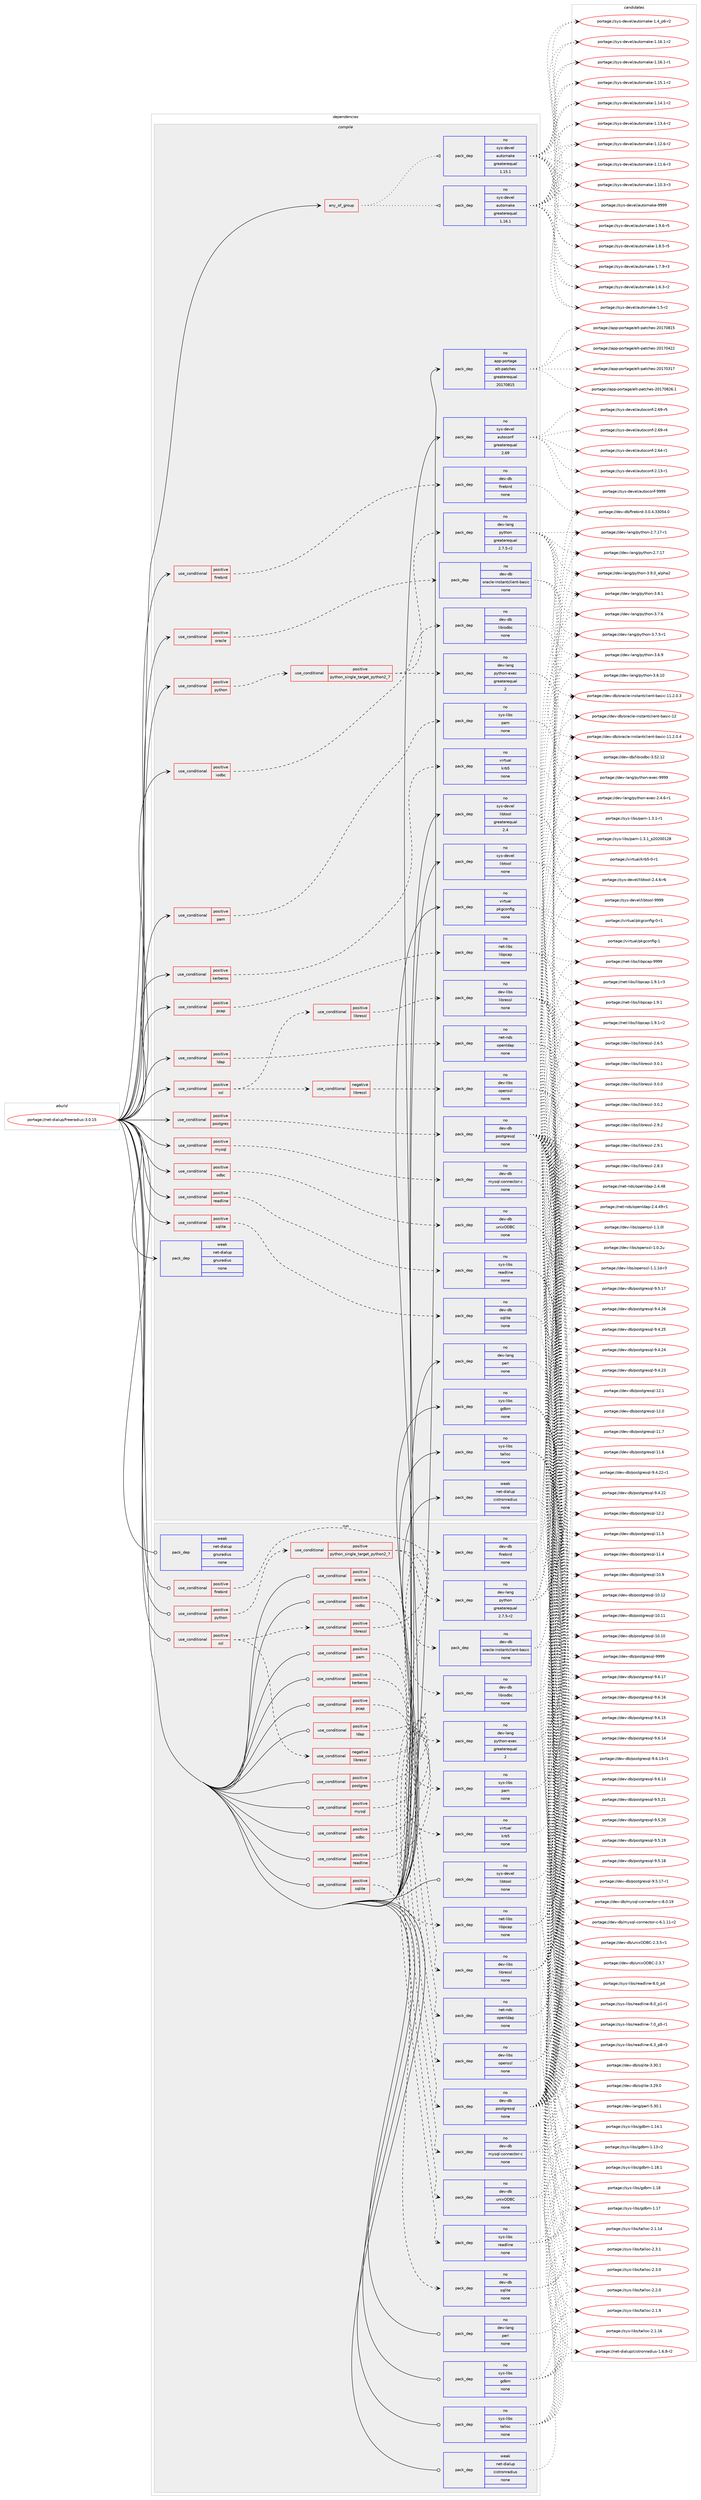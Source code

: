 digraph prolog {

# *************
# Graph options
# *************

newrank=true;
concentrate=true;
compound=true;
graph [rankdir=LR,fontname=Helvetica,fontsize=10,ranksep=1.5];#, ranksep=2.5, nodesep=0.2];
edge  [arrowhead=vee];
node  [fontname=Helvetica,fontsize=10];

# **********
# The ebuild
# **********

subgraph cluster_leftcol {
color=gray;
rank=same;
label=<<i>ebuild</i>>;
id [label="portage://net-dialup/freeradius-3.0.15", color=red, width=4, href="../net-dialup/freeradius-3.0.15.svg"];
}

# ****************
# The dependencies
# ****************

subgraph cluster_midcol {
color=gray;
label=<<i>dependencies</i>>;
subgraph cluster_compile {
fillcolor="#eeeeee";
style=filled;
label=<<i>compile</i>>;
subgraph any2199 {
dependency128552 [label=<<TABLE BORDER="0" CELLBORDER="1" CELLSPACING="0" CELLPADDING="4"><TR><TD CELLPADDING="10">any_of_group</TD></TR></TABLE>>, shape=none, color=red];subgraph pack96062 {
dependency128553 [label=<<TABLE BORDER="0" CELLBORDER="1" CELLSPACING="0" CELLPADDING="4" WIDTH="220"><TR><TD ROWSPAN="6" CELLPADDING="30">pack_dep</TD></TR><TR><TD WIDTH="110">no</TD></TR><TR><TD>sys-devel</TD></TR><TR><TD>automake</TD></TR><TR><TD>greaterequal</TD></TR><TR><TD>1.16.1</TD></TR></TABLE>>, shape=none, color=blue];
}
dependency128552:e -> dependency128553:w [weight=20,style="dotted",arrowhead="oinv"];
subgraph pack96063 {
dependency128554 [label=<<TABLE BORDER="0" CELLBORDER="1" CELLSPACING="0" CELLPADDING="4" WIDTH="220"><TR><TD ROWSPAN="6" CELLPADDING="30">pack_dep</TD></TR><TR><TD WIDTH="110">no</TD></TR><TR><TD>sys-devel</TD></TR><TR><TD>automake</TD></TR><TR><TD>greaterequal</TD></TR><TR><TD>1.15.1</TD></TR></TABLE>>, shape=none, color=blue];
}
dependency128552:e -> dependency128554:w [weight=20,style="dotted",arrowhead="oinv"];
}
id:e -> dependency128552:w [weight=20,style="solid",arrowhead="vee"];
subgraph cond30164 {
dependency128555 [label=<<TABLE BORDER="0" CELLBORDER="1" CELLSPACING="0" CELLPADDING="4"><TR><TD ROWSPAN="3" CELLPADDING="10">use_conditional</TD></TR><TR><TD>positive</TD></TR><TR><TD>firebird</TD></TR></TABLE>>, shape=none, color=red];
subgraph pack96064 {
dependency128556 [label=<<TABLE BORDER="0" CELLBORDER="1" CELLSPACING="0" CELLPADDING="4" WIDTH="220"><TR><TD ROWSPAN="6" CELLPADDING="30">pack_dep</TD></TR><TR><TD WIDTH="110">no</TD></TR><TR><TD>dev-db</TD></TR><TR><TD>firebird</TD></TR><TR><TD>none</TD></TR><TR><TD></TD></TR></TABLE>>, shape=none, color=blue];
}
dependency128555:e -> dependency128556:w [weight=20,style="dashed",arrowhead="vee"];
}
id:e -> dependency128555:w [weight=20,style="solid",arrowhead="vee"];
subgraph cond30165 {
dependency128557 [label=<<TABLE BORDER="0" CELLBORDER="1" CELLSPACING="0" CELLPADDING="4"><TR><TD ROWSPAN="3" CELLPADDING="10">use_conditional</TD></TR><TR><TD>positive</TD></TR><TR><TD>iodbc</TD></TR></TABLE>>, shape=none, color=red];
subgraph pack96065 {
dependency128558 [label=<<TABLE BORDER="0" CELLBORDER="1" CELLSPACING="0" CELLPADDING="4" WIDTH="220"><TR><TD ROWSPAN="6" CELLPADDING="30">pack_dep</TD></TR><TR><TD WIDTH="110">no</TD></TR><TR><TD>dev-db</TD></TR><TR><TD>libiodbc</TD></TR><TR><TD>none</TD></TR><TR><TD></TD></TR></TABLE>>, shape=none, color=blue];
}
dependency128557:e -> dependency128558:w [weight=20,style="dashed",arrowhead="vee"];
}
id:e -> dependency128557:w [weight=20,style="solid",arrowhead="vee"];
subgraph cond30166 {
dependency128559 [label=<<TABLE BORDER="0" CELLBORDER="1" CELLSPACING="0" CELLPADDING="4"><TR><TD ROWSPAN="3" CELLPADDING="10">use_conditional</TD></TR><TR><TD>positive</TD></TR><TR><TD>kerberos</TD></TR></TABLE>>, shape=none, color=red];
subgraph pack96066 {
dependency128560 [label=<<TABLE BORDER="0" CELLBORDER="1" CELLSPACING="0" CELLPADDING="4" WIDTH="220"><TR><TD ROWSPAN="6" CELLPADDING="30">pack_dep</TD></TR><TR><TD WIDTH="110">no</TD></TR><TR><TD>virtual</TD></TR><TR><TD>krb5</TD></TR><TR><TD>none</TD></TR><TR><TD></TD></TR></TABLE>>, shape=none, color=blue];
}
dependency128559:e -> dependency128560:w [weight=20,style="dashed",arrowhead="vee"];
}
id:e -> dependency128559:w [weight=20,style="solid",arrowhead="vee"];
subgraph cond30167 {
dependency128561 [label=<<TABLE BORDER="0" CELLBORDER="1" CELLSPACING="0" CELLPADDING="4"><TR><TD ROWSPAN="3" CELLPADDING="10">use_conditional</TD></TR><TR><TD>positive</TD></TR><TR><TD>ldap</TD></TR></TABLE>>, shape=none, color=red];
subgraph pack96067 {
dependency128562 [label=<<TABLE BORDER="0" CELLBORDER="1" CELLSPACING="0" CELLPADDING="4" WIDTH="220"><TR><TD ROWSPAN="6" CELLPADDING="30">pack_dep</TD></TR><TR><TD WIDTH="110">no</TD></TR><TR><TD>net-nds</TD></TR><TR><TD>openldap</TD></TR><TR><TD>none</TD></TR><TR><TD></TD></TR></TABLE>>, shape=none, color=blue];
}
dependency128561:e -> dependency128562:w [weight=20,style="dashed",arrowhead="vee"];
}
id:e -> dependency128561:w [weight=20,style="solid",arrowhead="vee"];
subgraph cond30168 {
dependency128563 [label=<<TABLE BORDER="0" CELLBORDER="1" CELLSPACING="0" CELLPADDING="4"><TR><TD ROWSPAN="3" CELLPADDING="10">use_conditional</TD></TR><TR><TD>positive</TD></TR><TR><TD>mysql</TD></TR></TABLE>>, shape=none, color=red];
subgraph pack96068 {
dependency128564 [label=<<TABLE BORDER="0" CELLBORDER="1" CELLSPACING="0" CELLPADDING="4" WIDTH="220"><TR><TD ROWSPAN="6" CELLPADDING="30">pack_dep</TD></TR><TR><TD WIDTH="110">no</TD></TR><TR><TD>dev-db</TD></TR><TR><TD>mysql-connector-c</TD></TR><TR><TD>none</TD></TR><TR><TD></TD></TR></TABLE>>, shape=none, color=blue];
}
dependency128563:e -> dependency128564:w [weight=20,style="dashed",arrowhead="vee"];
}
id:e -> dependency128563:w [weight=20,style="solid",arrowhead="vee"];
subgraph cond30169 {
dependency128565 [label=<<TABLE BORDER="0" CELLBORDER="1" CELLSPACING="0" CELLPADDING="4"><TR><TD ROWSPAN="3" CELLPADDING="10">use_conditional</TD></TR><TR><TD>positive</TD></TR><TR><TD>odbc</TD></TR></TABLE>>, shape=none, color=red];
subgraph pack96069 {
dependency128566 [label=<<TABLE BORDER="0" CELLBORDER="1" CELLSPACING="0" CELLPADDING="4" WIDTH="220"><TR><TD ROWSPAN="6" CELLPADDING="30">pack_dep</TD></TR><TR><TD WIDTH="110">no</TD></TR><TR><TD>dev-db</TD></TR><TR><TD>unixODBC</TD></TR><TR><TD>none</TD></TR><TR><TD></TD></TR></TABLE>>, shape=none, color=blue];
}
dependency128565:e -> dependency128566:w [weight=20,style="dashed",arrowhead="vee"];
}
id:e -> dependency128565:w [weight=20,style="solid",arrowhead="vee"];
subgraph cond30170 {
dependency128567 [label=<<TABLE BORDER="0" CELLBORDER="1" CELLSPACING="0" CELLPADDING="4"><TR><TD ROWSPAN="3" CELLPADDING="10">use_conditional</TD></TR><TR><TD>positive</TD></TR><TR><TD>oracle</TD></TR></TABLE>>, shape=none, color=red];
subgraph pack96070 {
dependency128568 [label=<<TABLE BORDER="0" CELLBORDER="1" CELLSPACING="0" CELLPADDING="4" WIDTH="220"><TR><TD ROWSPAN="6" CELLPADDING="30">pack_dep</TD></TR><TR><TD WIDTH="110">no</TD></TR><TR><TD>dev-db</TD></TR><TR><TD>oracle-instantclient-basic</TD></TR><TR><TD>none</TD></TR><TR><TD></TD></TR></TABLE>>, shape=none, color=blue];
}
dependency128567:e -> dependency128568:w [weight=20,style="dashed",arrowhead="vee"];
}
id:e -> dependency128567:w [weight=20,style="solid",arrowhead="vee"];
subgraph cond30171 {
dependency128569 [label=<<TABLE BORDER="0" CELLBORDER="1" CELLSPACING="0" CELLPADDING="4"><TR><TD ROWSPAN="3" CELLPADDING="10">use_conditional</TD></TR><TR><TD>positive</TD></TR><TR><TD>pam</TD></TR></TABLE>>, shape=none, color=red];
subgraph pack96071 {
dependency128570 [label=<<TABLE BORDER="0" CELLBORDER="1" CELLSPACING="0" CELLPADDING="4" WIDTH="220"><TR><TD ROWSPAN="6" CELLPADDING="30">pack_dep</TD></TR><TR><TD WIDTH="110">no</TD></TR><TR><TD>sys-libs</TD></TR><TR><TD>pam</TD></TR><TR><TD>none</TD></TR><TR><TD></TD></TR></TABLE>>, shape=none, color=blue];
}
dependency128569:e -> dependency128570:w [weight=20,style="dashed",arrowhead="vee"];
}
id:e -> dependency128569:w [weight=20,style="solid",arrowhead="vee"];
subgraph cond30172 {
dependency128571 [label=<<TABLE BORDER="0" CELLBORDER="1" CELLSPACING="0" CELLPADDING="4"><TR><TD ROWSPAN="3" CELLPADDING="10">use_conditional</TD></TR><TR><TD>positive</TD></TR><TR><TD>pcap</TD></TR></TABLE>>, shape=none, color=red];
subgraph pack96072 {
dependency128572 [label=<<TABLE BORDER="0" CELLBORDER="1" CELLSPACING="0" CELLPADDING="4" WIDTH="220"><TR><TD ROWSPAN="6" CELLPADDING="30">pack_dep</TD></TR><TR><TD WIDTH="110">no</TD></TR><TR><TD>net-libs</TD></TR><TR><TD>libpcap</TD></TR><TR><TD>none</TD></TR><TR><TD></TD></TR></TABLE>>, shape=none, color=blue];
}
dependency128571:e -> dependency128572:w [weight=20,style="dashed",arrowhead="vee"];
}
id:e -> dependency128571:w [weight=20,style="solid",arrowhead="vee"];
subgraph cond30173 {
dependency128573 [label=<<TABLE BORDER="0" CELLBORDER="1" CELLSPACING="0" CELLPADDING="4"><TR><TD ROWSPAN="3" CELLPADDING="10">use_conditional</TD></TR><TR><TD>positive</TD></TR><TR><TD>postgres</TD></TR></TABLE>>, shape=none, color=red];
subgraph pack96073 {
dependency128574 [label=<<TABLE BORDER="0" CELLBORDER="1" CELLSPACING="0" CELLPADDING="4" WIDTH="220"><TR><TD ROWSPAN="6" CELLPADDING="30">pack_dep</TD></TR><TR><TD WIDTH="110">no</TD></TR><TR><TD>dev-db</TD></TR><TR><TD>postgresql</TD></TR><TR><TD>none</TD></TR><TR><TD></TD></TR></TABLE>>, shape=none, color=blue];
}
dependency128573:e -> dependency128574:w [weight=20,style="dashed",arrowhead="vee"];
}
id:e -> dependency128573:w [weight=20,style="solid",arrowhead="vee"];
subgraph cond30174 {
dependency128575 [label=<<TABLE BORDER="0" CELLBORDER="1" CELLSPACING="0" CELLPADDING="4"><TR><TD ROWSPAN="3" CELLPADDING="10">use_conditional</TD></TR><TR><TD>positive</TD></TR><TR><TD>python</TD></TR></TABLE>>, shape=none, color=red];
subgraph cond30175 {
dependency128576 [label=<<TABLE BORDER="0" CELLBORDER="1" CELLSPACING="0" CELLPADDING="4"><TR><TD ROWSPAN="3" CELLPADDING="10">use_conditional</TD></TR><TR><TD>positive</TD></TR><TR><TD>python_single_target_python2_7</TD></TR></TABLE>>, shape=none, color=red];
subgraph pack96074 {
dependency128577 [label=<<TABLE BORDER="0" CELLBORDER="1" CELLSPACING="0" CELLPADDING="4" WIDTH="220"><TR><TD ROWSPAN="6" CELLPADDING="30">pack_dep</TD></TR><TR><TD WIDTH="110">no</TD></TR><TR><TD>dev-lang</TD></TR><TR><TD>python</TD></TR><TR><TD>greaterequal</TD></TR><TR><TD>2.7.5-r2</TD></TR></TABLE>>, shape=none, color=blue];
}
dependency128576:e -> dependency128577:w [weight=20,style="dashed",arrowhead="vee"];
subgraph pack96075 {
dependency128578 [label=<<TABLE BORDER="0" CELLBORDER="1" CELLSPACING="0" CELLPADDING="4" WIDTH="220"><TR><TD ROWSPAN="6" CELLPADDING="30">pack_dep</TD></TR><TR><TD WIDTH="110">no</TD></TR><TR><TD>dev-lang</TD></TR><TR><TD>python-exec</TD></TR><TR><TD>greaterequal</TD></TR><TR><TD>2</TD></TR></TABLE>>, shape=none, color=blue];
}
dependency128576:e -> dependency128578:w [weight=20,style="dashed",arrowhead="vee"];
}
dependency128575:e -> dependency128576:w [weight=20,style="dashed",arrowhead="vee"];
}
id:e -> dependency128575:w [weight=20,style="solid",arrowhead="vee"];
subgraph cond30176 {
dependency128579 [label=<<TABLE BORDER="0" CELLBORDER="1" CELLSPACING="0" CELLPADDING="4"><TR><TD ROWSPAN="3" CELLPADDING="10">use_conditional</TD></TR><TR><TD>positive</TD></TR><TR><TD>readline</TD></TR></TABLE>>, shape=none, color=red];
subgraph pack96076 {
dependency128580 [label=<<TABLE BORDER="0" CELLBORDER="1" CELLSPACING="0" CELLPADDING="4" WIDTH="220"><TR><TD ROWSPAN="6" CELLPADDING="30">pack_dep</TD></TR><TR><TD WIDTH="110">no</TD></TR><TR><TD>sys-libs</TD></TR><TR><TD>readline</TD></TR><TR><TD>none</TD></TR><TR><TD></TD></TR></TABLE>>, shape=none, color=blue];
}
dependency128579:e -> dependency128580:w [weight=20,style="dashed",arrowhead="vee"];
}
id:e -> dependency128579:w [weight=20,style="solid",arrowhead="vee"];
subgraph cond30177 {
dependency128581 [label=<<TABLE BORDER="0" CELLBORDER="1" CELLSPACING="0" CELLPADDING="4"><TR><TD ROWSPAN="3" CELLPADDING="10">use_conditional</TD></TR><TR><TD>positive</TD></TR><TR><TD>sqlite</TD></TR></TABLE>>, shape=none, color=red];
subgraph pack96077 {
dependency128582 [label=<<TABLE BORDER="0" CELLBORDER="1" CELLSPACING="0" CELLPADDING="4" WIDTH="220"><TR><TD ROWSPAN="6" CELLPADDING="30">pack_dep</TD></TR><TR><TD WIDTH="110">no</TD></TR><TR><TD>dev-db</TD></TR><TR><TD>sqlite</TD></TR><TR><TD>none</TD></TR><TR><TD></TD></TR></TABLE>>, shape=none, color=blue];
}
dependency128581:e -> dependency128582:w [weight=20,style="dashed",arrowhead="vee"];
}
id:e -> dependency128581:w [weight=20,style="solid",arrowhead="vee"];
subgraph cond30178 {
dependency128583 [label=<<TABLE BORDER="0" CELLBORDER="1" CELLSPACING="0" CELLPADDING="4"><TR><TD ROWSPAN="3" CELLPADDING="10">use_conditional</TD></TR><TR><TD>positive</TD></TR><TR><TD>ssl</TD></TR></TABLE>>, shape=none, color=red];
subgraph cond30179 {
dependency128584 [label=<<TABLE BORDER="0" CELLBORDER="1" CELLSPACING="0" CELLPADDING="4"><TR><TD ROWSPAN="3" CELLPADDING="10">use_conditional</TD></TR><TR><TD>negative</TD></TR><TR><TD>libressl</TD></TR></TABLE>>, shape=none, color=red];
subgraph pack96078 {
dependency128585 [label=<<TABLE BORDER="0" CELLBORDER="1" CELLSPACING="0" CELLPADDING="4" WIDTH="220"><TR><TD ROWSPAN="6" CELLPADDING="30">pack_dep</TD></TR><TR><TD WIDTH="110">no</TD></TR><TR><TD>dev-libs</TD></TR><TR><TD>openssl</TD></TR><TR><TD>none</TD></TR><TR><TD></TD></TR></TABLE>>, shape=none, color=blue];
}
dependency128584:e -> dependency128585:w [weight=20,style="dashed",arrowhead="vee"];
}
dependency128583:e -> dependency128584:w [weight=20,style="dashed",arrowhead="vee"];
subgraph cond30180 {
dependency128586 [label=<<TABLE BORDER="0" CELLBORDER="1" CELLSPACING="0" CELLPADDING="4"><TR><TD ROWSPAN="3" CELLPADDING="10">use_conditional</TD></TR><TR><TD>positive</TD></TR><TR><TD>libressl</TD></TR></TABLE>>, shape=none, color=red];
subgraph pack96079 {
dependency128587 [label=<<TABLE BORDER="0" CELLBORDER="1" CELLSPACING="0" CELLPADDING="4" WIDTH="220"><TR><TD ROWSPAN="6" CELLPADDING="30">pack_dep</TD></TR><TR><TD WIDTH="110">no</TD></TR><TR><TD>dev-libs</TD></TR><TR><TD>libressl</TD></TR><TR><TD>none</TD></TR><TR><TD></TD></TR></TABLE>>, shape=none, color=blue];
}
dependency128586:e -> dependency128587:w [weight=20,style="dashed",arrowhead="vee"];
}
dependency128583:e -> dependency128586:w [weight=20,style="dashed",arrowhead="vee"];
}
id:e -> dependency128583:w [weight=20,style="solid",arrowhead="vee"];
subgraph pack96080 {
dependency128588 [label=<<TABLE BORDER="0" CELLBORDER="1" CELLSPACING="0" CELLPADDING="4" WIDTH="220"><TR><TD ROWSPAN="6" CELLPADDING="30">pack_dep</TD></TR><TR><TD WIDTH="110">no</TD></TR><TR><TD>app-portage</TD></TR><TR><TD>elt-patches</TD></TR><TR><TD>greaterequal</TD></TR><TR><TD>20170815</TD></TR></TABLE>>, shape=none, color=blue];
}
id:e -> dependency128588:w [weight=20,style="solid",arrowhead="vee"];
subgraph pack96081 {
dependency128589 [label=<<TABLE BORDER="0" CELLBORDER="1" CELLSPACING="0" CELLPADDING="4" WIDTH="220"><TR><TD ROWSPAN="6" CELLPADDING="30">pack_dep</TD></TR><TR><TD WIDTH="110">no</TD></TR><TR><TD>dev-lang</TD></TR><TR><TD>perl</TD></TR><TR><TD>none</TD></TR><TR><TD></TD></TR></TABLE>>, shape=none, color=blue];
}
id:e -> dependency128589:w [weight=20,style="solid",arrowhead="vee"];
subgraph pack96082 {
dependency128590 [label=<<TABLE BORDER="0" CELLBORDER="1" CELLSPACING="0" CELLPADDING="4" WIDTH="220"><TR><TD ROWSPAN="6" CELLPADDING="30">pack_dep</TD></TR><TR><TD WIDTH="110">no</TD></TR><TR><TD>sys-devel</TD></TR><TR><TD>autoconf</TD></TR><TR><TD>greaterequal</TD></TR><TR><TD>2.69</TD></TR></TABLE>>, shape=none, color=blue];
}
id:e -> dependency128590:w [weight=20,style="solid",arrowhead="vee"];
subgraph pack96083 {
dependency128591 [label=<<TABLE BORDER="0" CELLBORDER="1" CELLSPACING="0" CELLPADDING="4" WIDTH="220"><TR><TD ROWSPAN="6" CELLPADDING="30">pack_dep</TD></TR><TR><TD WIDTH="110">no</TD></TR><TR><TD>sys-devel</TD></TR><TR><TD>libtool</TD></TR><TR><TD>greaterequal</TD></TR><TR><TD>2.4</TD></TR></TABLE>>, shape=none, color=blue];
}
id:e -> dependency128591:w [weight=20,style="solid",arrowhead="vee"];
subgraph pack96084 {
dependency128592 [label=<<TABLE BORDER="0" CELLBORDER="1" CELLSPACING="0" CELLPADDING="4" WIDTH="220"><TR><TD ROWSPAN="6" CELLPADDING="30">pack_dep</TD></TR><TR><TD WIDTH="110">no</TD></TR><TR><TD>sys-devel</TD></TR><TR><TD>libtool</TD></TR><TR><TD>none</TD></TR><TR><TD></TD></TR></TABLE>>, shape=none, color=blue];
}
id:e -> dependency128592:w [weight=20,style="solid",arrowhead="vee"];
subgraph pack96085 {
dependency128593 [label=<<TABLE BORDER="0" CELLBORDER="1" CELLSPACING="0" CELLPADDING="4" WIDTH="220"><TR><TD ROWSPAN="6" CELLPADDING="30">pack_dep</TD></TR><TR><TD WIDTH="110">no</TD></TR><TR><TD>sys-libs</TD></TR><TR><TD>gdbm</TD></TR><TR><TD>none</TD></TR><TR><TD></TD></TR></TABLE>>, shape=none, color=blue];
}
id:e -> dependency128593:w [weight=20,style="solid",arrowhead="vee"];
subgraph pack96086 {
dependency128594 [label=<<TABLE BORDER="0" CELLBORDER="1" CELLSPACING="0" CELLPADDING="4" WIDTH="220"><TR><TD ROWSPAN="6" CELLPADDING="30">pack_dep</TD></TR><TR><TD WIDTH="110">no</TD></TR><TR><TD>sys-libs</TD></TR><TR><TD>talloc</TD></TR><TR><TD>none</TD></TR><TR><TD></TD></TR></TABLE>>, shape=none, color=blue];
}
id:e -> dependency128594:w [weight=20,style="solid",arrowhead="vee"];
subgraph pack96087 {
dependency128595 [label=<<TABLE BORDER="0" CELLBORDER="1" CELLSPACING="0" CELLPADDING="4" WIDTH="220"><TR><TD ROWSPAN="6" CELLPADDING="30">pack_dep</TD></TR><TR><TD WIDTH="110">no</TD></TR><TR><TD>virtual</TD></TR><TR><TD>pkgconfig</TD></TR><TR><TD>none</TD></TR><TR><TD></TD></TR></TABLE>>, shape=none, color=blue];
}
id:e -> dependency128595:w [weight=20,style="solid",arrowhead="vee"];
subgraph pack96088 {
dependency128596 [label=<<TABLE BORDER="0" CELLBORDER="1" CELLSPACING="0" CELLPADDING="4" WIDTH="220"><TR><TD ROWSPAN="6" CELLPADDING="30">pack_dep</TD></TR><TR><TD WIDTH="110">weak</TD></TR><TR><TD>net-dialup</TD></TR><TR><TD>cistronradius</TD></TR><TR><TD>none</TD></TR><TR><TD></TD></TR></TABLE>>, shape=none, color=blue];
}
id:e -> dependency128596:w [weight=20,style="solid",arrowhead="vee"];
subgraph pack96089 {
dependency128597 [label=<<TABLE BORDER="0" CELLBORDER="1" CELLSPACING="0" CELLPADDING="4" WIDTH="220"><TR><TD ROWSPAN="6" CELLPADDING="30">pack_dep</TD></TR><TR><TD WIDTH="110">weak</TD></TR><TR><TD>net-dialup</TD></TR><TR><TD>gnuradius</TD></TR><TR><TD>none</TD></TR><TR><TD></TD></TR></TABLE>>, shape=none, color=blue];
}
id:e -> dependency128597:w [weight=20,style="solid",arrowhead="vee"];
}
subgraph cluster_compileandrun {
fillcolor="#eeeeee";
style=filled;
label=<<i>compile and run</i>>;
}
subgraph cluster_run {
fillcolor="#eeeeee";
style=filled;
label=<<i>run</i>>;
subgraph cond30181 {
dependency128598 [label=<<TABLE BORDER="0" CELLBORDER="1" CELLSPACING="0" CELLPADDING="4"><TR><TD ROWSPAN="3" CELLPADDING="10">use_conditional</TD></TR><TR><TD>positive</TD></TR><TR><TD>firebird</TD></TR></TABLE>>, shape=none, color=red];
subgraph pack96090 {
dependency128599 [label=<<TABLE BORDER="0" CELLBORDER="1" CELLSPACING="0" CELLPADDING="4" WIDTH="220"><TR><TD ROWSPAN="6" CELLPADDING="30">pack_dep</TD></TR><TR><TD WIDTH="110">no</TD></TR><TR><TD>dev-db</TD></TR><TR><TD>firebird</TD></TR><TR><TD>none</TD></TR><TR><TD></TD></TR></TABLE>>, shape=none, color=blue];
}
dependency128598:e -> dependency128599:w [weight=20,style="dashed",arrowhead="vee"];
}
id:e -> dependency128598:w [weight=20,style="solid",arrowhead="odot"];
subgraph cond30182 {
dependency128600 [label=<<TABLE BORDER="0" CELLBORDER="1" CELLSPACING="0" CELLPADDING="4"><TR><TD ROWSPAN="3" CELLPADDING="10">use_conditional</TD></TR><TR><TD>positive</TD></TR><TR><TD>iodbc</TD></TR></TABLE>>, shape=none, color=red];
subgraph pack96091 {
dependency128601 [label=<<TABLE BORDER="0" CELLBORDER="1" CELLSPACING="0" CELLPADDING="4" WIDTH="220"><TR><TD ROWSPAN="6" CELLPADDING="30">pack_dep</TD></TR><TR><TD WIDTH="110">no</TD></TR><TR><TD>dev-db</TD></TR><TR><TD>libiodbc</TD></TR><TR><TD>none</TD></TR><TR><TD></TD></TR></TABLE>>, shape=none, color=blue];
}
dependency128600:e -> dependency128601:w [weight=20,style="dashed",arrowhead="vee"];
}
id:e -> dependency128600:w [weight=20,style="solid",arrowhead="odot"];
subgraph cond30183 {
dependency128602 [label=<<TABLE BORDER="0" CELLBORDER="1" CELLSPACING="0" CELLPADDING="4"><TR><TD ROWSPAN="3" CELLPADDING="10">use_conditional</TD></TR><TR><TD>positive</TD></TR><TR><TD>kerberos</TD></TR></TABLE>>, shape=none, color=red];
subgraph pack96092 {
dependency128603 [label=<<TABLE BORDER="0" CELLBORDER="1" CELLSPACING="0" CELLPADDING="4" WIDTH="220"><TR><TD ROWSPAN="6" CELLPADDING="30">pack_dep</TD></TR><TR><TD WIDTH="110">no</TD></TR><TR><TD>virtual</TD></TR><TR><TD>krb5</TD></TR><TR><TD>none</TD></TR><TR><TD></TD></TR></TABLE>>, shape=none, color=blue];
}
dependency128602:e -> dependency128603:w [weight=20,style="dashed",arrowhead="vee"];
}
id:e -> dependency128602:w [weight=20,style="solid",arrowhead="odot"];
subgraph cond30184 {
dependency128604 [label=<<TABLE BORDER="0" CELLBORDER="1" CELLSPACING="0" CELLPADDING="4"><TR><TD ROWSPAN="3" CELLPADDING="10">use_conditional</TD></TR><TR><TD>positive</TD></TR><TR><TD>ldap</TD></TR></TABLE>>, shape=none, color=red];
subgraph pack96093 {
dependency128605 [label=<<TABLE BORDER="0" CELLBORDER="1" CELLSPACING="0" CELLPADDING="4" WIDTH="220"><TR><TD ROWSPAN="6" CELLPADDING="30">pack_dep</TD></TR><TR><TD WIDTH="110">no</TD></TR><TR><TD>net-nds</TD></TR><TR><TD>openldap</TD></TR><TR><TD>none</TD></TR><TR><TD></TD></TR></TABLE>>, shape=none, color=blue];
}
dependency128604:e -> dependency128605:w [weight=20,style="dashed",arrowhead="vee"];
}
id:e -> dependency128604:w [weight=20,style="solid",arrowhead="odot"];
subgraph cond30185 {
dependency128606 [label=<<TABLE BORDER="0" CELLBORDER="1" CELLSPACING="0" CELLPADDING="4"><TR><TD ROWSPAN="3" CELLPADDING="10">use_conditional</TD></TR><TR><TD>positive</TD></TR><TR><TD>mysql</TD></TR></TABLE>>, shape=none, color=red];
subgraph pack96094 {
dependency128607 [label=<<TABLE BORDER="0" CELLBORDER="1" CELLSPACING="0" CELLPADDING="4" WIDTH="220"><TR><TD ROWSPAN="6" CELLPADDING="30">pack_dep</TD></TR><TR><TD WIDTH="110">no</TD></TR><TR><TD>dev-db</TD></TR><TR><TD>mysql-connector-c</TD></TR><TR><TD>none</TD></TR><TR><TD></TD></TR></TABLE>>, shape=none, color=blue];
}
dependency128606:e -> dependency128607:w [weight=20,style="dashed",arrowhead="vee"];
}
id:e -> dependency128606:w [weight=20,style="solid",arrowhead="odot"];
subgraph cond30186 {
dependency128608 [label=<<TABLE BORDER="0" CELLBORDER="1" CELLSPACING="0" CELLPADDING="4"><TR><TD ROWSPAN="3" CELLPADDING="10">use_conditional</TD></TR><TR><TD>positive</TD></TR><TR><TD>odbc</TD></TR></TABLE>>, shape=none, color=red];
subgraph pack96095 {
dependency128609 [label=<<TABLE BORDER="0" CELLBORDER="1" CELLSPACING="0" CELLPADDING="4" WIDTH="220"><TR><TD ROWSPAN="6" CELLPADDING="30">pack_dep</TD></TR><TR><TD WIDTH="110">no</TD></TR><TR><TD>dev-db</TD></TR><TR><TD>unixODBC</TD></TR><TR><TD>none</TD></TR><TR><TD></TD></TR></TABLE>>, shape=none, color=blue];
}
dependency128608:e -> dependency128609:w [weight=20,style="dashed",arrowhead="vee"];
}
id:e -> dependency128608:w [weight=20,style="solid",arrowhead="odot"];
subgraph cond30187 {
dependency128610 [label=<<TABLE BORDER="0" CELLBORDER="1" CELLSPACING="0" CELLPADDING="4"><TR><TD ROWSPAN="3" CELLPADDING="10">use_conditional</TD></TR><TR><TD>positive</TD></TR><TR><TD>oracle</TD></TR></TABLE>>, shape=none, color=red];
subgraph pack96096 {
dependency128611 [label=<<TABLE BORDER="0" CELLBORDER="1" CELLSPACING="0" CELLPADDING="4" WIDTH="220"><TR><TD ROWSPAN="6" CELLPADDING="30">pack_dep</TD></TR><TR><TD WIDTH="110">no</TD></TR><TR><TD>dev-db</TD></TR><TR><TD>oracle-instantclient-basic</TD></TR><TR><TD>none</TD></TR><TR><TD></TD></TR></TABLE>>, shape=none, color=blue];
}
dependency128610:e -> dependency128611:w [weight=20,style="dashed",arrowhead="vee"];
}
id:e -> dependency128610:w [weight=20,style="solid",arrowhead="odot"];
subgraph cond30188 {
dependency128612 [label=<<TABLE BORDER="0" CELLBORDER="1" CELLSPACING="0" CELLPADDING="4"><TR><TD ROWSPAN="3" CELLPADDING="10">use_conditional</TD></TR><TR><TD>positive</TD></TR><TR><TD>pam</TD></TR></TABLE>>, shape=none, color=red];
subgraph pack96097 {
dependency128613 [label=<<TABLE BORDER="0" CELLBORDER="1" CELLSPACING="0" CELLPADDING="4" WIDTH="220"><TR><TD ROWSPAN="6" CELLPADDING="30">pack_dep</TD></TR><TR><TD WIDTH="110">no</TD></TR><TR><TD>sys-libs</TD></TR><TR><TD>pam</TD></TR><TR><TD>none</TD></TR><TR><TD></TD></TR></TABLE>>, shape=none, color=blue];
}
dependency128612:e -> dependency128613:w [weight=20,style="dashed",arrowhead="vee"];
}
id:e -> dependency128612:w [weight=20,style="solid",arrowhead="odot"];
subgraph cond30189 {
dependency128614 [label=<<TABLE BORDER="0" CELLBORDER="1" CELLSPACING="0" CELLPADDING="4"><TR><TD ROWSPAN="3" CELLPADDING="10">use_conditional</TD></TR><TR><TD>positive</TD></TR><TR><TD>pcap</TD></TR></TABLE>>, shape=none, color=red];
subgraph pack96098 {
dependency128615 [label=<<TABLE BORDER="0" CELLBORDER="1" CELLSPACING="0" CELLPADDING="4" WIDTH="220"><TR><TD ROWSPAN="6" CELLPADDING="30">pack_dep</TD></TR><TR><TD WIDTH="110">no</TD></TR><TR><TD>net-libs</TD></TR><TR><TD>libpcap</TD></TR><TR><TD>none</TD></TR><TR><TD></TD></TR></TABLE>>, shape=none, color=blue];
}
dependency128614:e -> dependency128615:w [weight=20,style="dashed",arrowhead="vee"];
}
id:e -> dependency128614:w [weight=20,style="solid",arrowhead="odot"];
subgraph cond30190 {
dependency128616 [label=<<TABLE BORDER="0" CELLBORDER="1" CELLSPACING="0" CELLPADDING="4"><TR><TD ROWSPAN="3" CELLPADDING="10">use_conditional</TD></TR><TR><TD>positive</TD></TR><TR><TD>postgres</TD></TR></TABLE>>, shape=none, color=red];
subgraph pack96099 {
dependency128617 [label=<<TABLE BORDER="0" CELLBORDER="1" CELLSPACING="0" CELLPADDING="4" WIDTH="220"><TR><TD ROWSPAN="6" CELLPADDING="30">pack_dep</TD></TR><TR><TD WIDTH="110">no</TD></TR><TR><TD>dev-db</TD></TR><TR><TD>postgresql</TD></TR><TR><TD>none</TD></TR><TR><TD></TD></TR></TABLE>>, shape=none, color=blue];
}
dependency128616:e -> dependency128617:w [weight=20,style="dashed",arrowhead="vee"];
}
id:e -> dependency128616:w [weight=20,style="solid",arrowhead="odot"];
subgraph cond30191 {
dependency128618 [label=<<TABLE BORDER="0" CELLBORDER="1" CELLSPACING="0" CELLPADDING="4"><TR><TD ROWSPAN="3" CELLPADDING="10">use_conditional</TD></TR><TR><TD>positive</TD></TR><TR><TD>python</TD></TR></TABLE>>, shape=none, color=red];
subgraph cond30192 {
dependency128619 [label=<<TABLE BORDER="0" CELLBORDER="1" CELLSPACING="0" CELLPADDING="4"><TR><TD ROWSPAN="3" CELLPADDING="10">use_conditional</TD></TR><TR><TD>positive</TD></TR><TR><TD>python_single_target_python2_7</TD></TR></TABLE>>, shape=none, color=red];
subgraph pack96100 {
dependency128620 [label=<<TABLE BORDER="0" CELLBORDER="1" CELLSPACING="0" CELLPADDING="4" WIDTH="220"><TR><TD ROWSPAN="6" CELLPADDING="30">pack_dep</TD></TR><TR><TD WIDTH="110">no</TD></TR><TR><TD>dev-lang</TD></TR><TR><TD>python</TD></TR><TR><TD>greaterequal</TD></TR><TR><TD>2.7.5-r2</TD></TR></TABLE>>, shape=none, color=blue];
}
dependency128619:e -> dependency128620:w [weight=20,style="dashed",arrowhead="vee"];
subgraph pack96101 {
dependency128621 [label=<<TABLE BORDER="0" CELLBORDER="1" CELLSPACING="0" CELLPADDING="4" WIDTH="220"><TR><TD ROWSPAN="6" CELLPADDING="30">pack_dep</TD></TR><TR><TD WIDTH="110">no</TD></TR><TR><TD>dev-lang</TD></TR><TR><TD>python-exec</TD></TR><TR><TD>greaterequal</TD></TR><TR><TD>2</TD></TR></TABLE>>, shape=none, color=blue];
}
dependency128619:e -> dependency128621:w [weight=20,style="dashed",arrowhead="vee"];
}
dependency128618:e -> dependency128619:w [weight=20,style="dashed",arrowhead="vee"];
}
id:e -> dependency128618:w [weight=20,style="solid",arrowhead="odot"];
subgraph cond30193 {
dependency128622 [label=<<TABLE BORDER="0" CELLBORDER="1" CELLSPACING="0" CELLPADDING="4"><TR><TD ROWSPAN="3" CELLPADDING="10">use_conditional</TD></TR><TR><TD>positive</TD></TR><TR><TD>readline</TD></TR></TABLE>>, shape=none, color=red];
subgraph pack96102 {
dependency128623 [label=<<TABLE BORDER="0" CELLBORDER="1" CELLSPACING="0" CELLPADDING="4" WIDTH="220"><TR><TD ROWSPAN="6" CELLPADDING="30">pack_dep</TD></TR><TR><TD WIDTH="110">no</TD></TR><TR><TD>sys-libs</TD></TR><TR><TD>readline</TD></TR><TR><TD>none</TD></TR><TR><TD></TD></TR></TABLE>>, shape=none, color=blue];
}
dependency128622:e -> dependency128623:w [weight=20,style="dashed",arrowhead="vee"];
}
id:e -> dependency128622:w [weight=20,style="solid",arrowhead="odot"];
subgraph cond30194 {
dependency128624 [label=<<TABLE BORDER="0" CELLBORDER="1" CELLSPACING="0" CELLPADDING="4"><TR><TD ROWSPAN="3" CELLPADDING="10">use_conditional</TD></TR><TR><TD>positive</TD></TR><TR><TD>sqlite</TD></TR></TABLE>>, shape=none, color=red];
subgraph pack96103 {
dependency128625 [label=<<TABLE BORDER="0" CELLBORDER="1" CELLSPACING="0" CELLPADDING="4" WIDTH="220"><TR><TD ROWSPAN="6" CELLPADDING="30">pack_dep</TD></TR><TR><TD WIDTH="110">no</TD></TR><TR><TD>dev-db</TD></TR><TR><TD>sqlite</TD></TR><TR><TD>none</TD></TR><TR><TD></TD></TR></TABLE>>, shape=none, color=blue];
}
dependency128624:e -> dependency128625:w [weight=20,style="dashed",arrowhead="vee"];
}
id:e -> dependency128624:w [weight=20,style="solid",arrowhead="odot"];
subgraph cond30195 {
dependency128626 [label=<<TABLE BORDER="0" CELLBORDER="1" CELLSPACING="0" CELLPADDING="4"><TR><TD ROWSPAN="3" CELLPADDING="10">use_conditional</TD></TR><TR><TD>positive</TD></TR><TR><TD>ssl</TD></TR></TABLE>>, shape=none, color=red];
subgraph cond30196 {
dependency128627 [label=<<TABLE BORDER="0" CELLBORDER="1" CELLSPACING="0" CELLPADDING="4"><TR><TD ROWSPAN="3" CELLPADDING="10">use_conditional</TD></TR><TR><TD>negative</TD></TR><TR><TD>libressl</TD></TR></TABLE>>, shape=none, color=red];
subgraph pack96104 {
dependency128628 [label=<<TABLE BORDER="0" CELLBORDER="1" CELLSPACING="0" CELLPADDING="4" WIDTH="220"><TR><TD ROWSPAN="6" CELLPADDING="30">pack_dep</TD></TR><TR><TD WIDTH="110">no</TD></TR><TR><TD>dev-libs</TD></TR><TR><TD>openssl</TD></TR><TR><TD>none</TD></TR><TR><TD></TD></TR></TABLE>>, shape=none, color=blue];
}
dependency128627:e -> dependency128628:w [weight=20,style="dashed",arrowhead="vee"];
}
dependency128626:e -> dependency128627:w [weight=20,style="dashed",arrowhead="vee"];
subgraph cond30197 {
dependency128629 [label=<<TABLE BORDER="0" CELLBORDER="1" CELLSPACING="0" CELLPADDING="4"><TR><TD ROWSPAN="3" CELLPADDING="10">use_conditional</TD></TR><TR><TD>positive</TD></TR><TR><TD>libressl</TD></TR></TABLE>>, shape=none, color=red];
subgraph pack96105 {
dependency128630 [label=<<TABLE BORDER="0" CELLBORDER="1" CELLSPACING="0" CELLPADDING="4" WIDTH="220"><TR><TD ROWSPAN="6" CELLPADDING="30">pack_dep</TD></TR><TR><TD WIDTH="110">no</TD></TR><TR><TD>dev-libs</TD></TR><TR><TD>libressl</TD></TR><TR><TD>none</TD></TR><TR><TD></TD></TR></TABLE>>, shape=none, color=blue];
}
dependency128629:e -> dependency128630:w [weight=20,style="dashed",arrowhead="vee"];
}
dependency128626:e -> dependency128629:w [weight=20,style="dashed",arrowhead="vee"];
}
id:e -> dependency128626:w [weight=20,style="solid",arrowhead="odot"];
subgraph pack96106 {
dependency128631 [label=<<TABLE BORDER="0" CELLBORDER="1" CELLSPACING="0" CELLPADDING="4" WIDTH="220"><TR><TD ROWSPAN="6" CELLPADDING="30">pack_dep</TD></TR><TR><TD WIDTH="110">no</TD></TR><TR><TD>dev-lang</TD></TR><TR><TD>perl</TD></TR><TR><TD>none</TD></TR><TR><TD></TD></TR></TABLE>>, shape=none, color=blue];
}
id:e -> dependency128631:w [weight=20,style="solid",arrowhead="odot"];
subgraph pack96107 {
dependency128632 [label=<<TABLE BORDER="0" CELLBORDER="1" CELLSPACING="0" CELLPADDING="4" WIDTH="220"><TR><TD ROWSPAN="6" CELLPADDING="30">pack_dep</TD></TR><TR><TD WIDTH="110">no</TD></TR><TR><TD>sys-devel</TD></TR><TR><TD>libtool</TD></TR><TR><TD>none</TD></TR><TR><TD></TD></TR></TABLE>>, shape=none, color=blue];
}
id:e -> dependency128632:w [weight=20,style="solid",arrowhead="odot"];
subgraph pack96108 {
dependency128633 [label=<<TABLE BORDER="0" CELLBORDER="1" CELLSPACING="0" CELLPADDING="4" WIDTH="220"><TR><TD ROWSPAN="6" CELLPADDING="30">pack_dep</TD></TR><TR><TD WIDTH="110">no</TD></TR><TR><TD>sys-libs</TD></TR><TR><TD>gdbm</TD></TR><TR><TD>none</TD></TR><TR><TD></TD></TR></TABLE>>, shape=none, color=blue];
}
id:e -> dependency128633:w [weight=20,style="solid",arrowhead="odot"];
subgraph pack96109 {
dependency128634 [label=<<TABLE BORDER="0" CELLBORDER="1" CELLSPACING="0" CELLPADDING="4" WIDTH="220"><TR><TD ROWSPAN="6" CELLPADDING="30">pack_dep</TD></TR><TR><TD WIDTH="110">no</TD></TR><TR><TD>sys-libs</TD></TR><TR><TD>talloc</TD></TR><TR><TD>none</TD></TR><TR><TD></TD></TR></TABLE>>, shape=none, color=blue];
}
id:e -> dependency128634:w [weight=20,style="solid",arrowhead="odot"];
subgraph pack96110 {
dependency128635 [label=<<TABLE BORDER="0" CELLBORDER="1" CELLSPACING="0" CELLPADDING="4" WIDTH="220"><TR><TD ROWSPAN="6" CELLPADDING="30">pack_dep</TD></TR><TR><TD WIDTH="110">weak</TD></TR><TR><TD>net-dialup</TD></TR><TR><TD>cistronradius</TD></TR><TR><TD>none</TD></TR><TR><TD></TD></TR></TABLE>>, shape=none, color=blue];
}
id:e -> dependency128635:w [weight=20,style="solid",arrowhead="odot"];
subgraph pack96111 {
dependency128636 [label=<<TABLE BORDER="0" CELLBORDER="1" CELLSPACING="0" CELLPADDING="4" WIDTH="220"><TR><TD ROWSPAN="6" CELLPADDING="30">pack_dep</TD></TR><TR><TD WIDTH="110">weak</TD></TR><TR><TD>net-dialup</TD></TR><TR><TD>gnuradius</TD></TR><TR><TD>none</TD></TR><TR><TD></TD></TR></TABLE>>, shape=none, color=blue];
}
id:e -> dependency128636:w [weight=20,style="solid",arrowhead="odot"];
}
}

# **************
# The candidates
# **************

subgraph cluster_choices {
rank=same;
color=gray;
label=<<i>candidates</i>>;

subgraph choice96062 {
color=black;
nodesep=1;
choice115121115451001011181011084797117116111109971071014557575757 [label="portage://sys-devel/automake-9999", color=red, width=4,href="../sys-devel/automake-9999.svg"];
choice115121115451001011181011084797117116111109971071014549465746544511453 [label="portage://sys-devel/automake-1.9.6-r5", color=red, width=4,href="../sys-devel/automake-1.9.6-r5.svg"];
choice115121115451001011181011084797117116111109971071014549465646534511453 [label="portage://sys-devel/automake-1.8.5-r5", color=red, width=4,href="../sys-devel/automake-1.8.5-r5.svg"];
choice115121115451001011181011084797117116111109971071014549465546574511451 [label="portage://sys-devel/automake-1.7.9-r3", color=red, width=4,href="../sys-devel/automake-1.7.9-r3.svg"];
choice115121115451001011181011084797117116111109971071014549465446514511450 [label="portage://sys-devel/automake-1.6.3-r2", color=red, width=4,href="../sys-devel/automake-1.6.3-r2.svg"];
choice11512111545100101118101108479711711611110997107101454946534511450 [label="portage://sys-devel/automake-1.5-r2", color=red, width=4,href="../sys-devel/automake-1.5-r2.svg"];
choice115121115451001011181011084797117116111109971071014549465295112544511450 [label="portage://sys-devel/automake-1.4_p6-r2", color=red, width=4,href="../sys-devel/automake-1.4_p6-r2.svg"];
choice11512111545100101118101108479711711611110997107101454946495446494511450 [label="portage://sys-devel/automake-1.16.1-r2", color=red, width=4,href="../sys-devel/automake-1.16.1-r2.svg"];
choice11512111545100101118101108479711711611110997107101454946495446494511449 [label="portage://sys-devel/automake-1.16.1-r1", color=red, width=4,href="../sys-devel/automake-1.16.1-r1.svg"];
choice11512111545100101118101108479711711611110997107101454946495346494511450 [label="portage://sys-devel/automake-1.15.1-r2", color=red, width=4,href="../sys-devel/automake-1.15.1-r2.svg"];
choice11512111545100101118101108479711711611110997107101454946495246494511450 [label="portage://sys-devel/automake-1.14.1-r2", color=red, width=4,href="../sys-devel/automake-1.14.1-r2.svg"];
choice11512111545100101118101108479711711611110997107101454946495146524511450 [label="portage://sys-devel/automake-1.13.4-r2", color=red, width=4,href="../sys-devel/automake-1.13.4-r2.svg"];
choice11512111545100101118101108479711711611110997107101454946495046544511450 [label="portage://sys-devel/automake-1.12.6-r2", color=red, width=4,href="../sys-devel/automake-1.12.6-r2.svg"];
choice11512111545100101118101108479711711611110997107101454946494946544511451 [label="portage://sys-devel/automake-1.11.6-r3", color=red, width=4,href="../sys-devel/automake-1.11.6-r3.svg"];
choice11512111545100101118101108479711711611110997107101454946494846514511451 [label="portage://sys-devel/automake-1.10.3-r3", color=red, width=4,href="../sys-devel/automake-1.10.3-r3.svg"];
dependency128553:e -> choice115121115451001011181011084797117116111109971071014557575757:w [style=dotted,weight="100"];
dependency128553:e -> choice115121115451001011181011084797117116111109971071014549465746544511453:w [style=dotted,weight="100"];
dependency128553:e -> choice115121115451001011181011084797117116111109971071014549465646534511453:w [style=dotted,weight="100"];
dependency128553:e -> choice115121115451001011181011084797117116111109971071014549465546574511451:w [style=dotted,weight="100"];
dependency128553:e -> choice115121115451001011181011084797117116111109971071014549465446514511450:w [style=dotted,weight="100"];
dependency128553:e -> choice11512111545100101118101108479711711611110997107101454946534511450:w [style=dotted,weight="100"];
dependency128553:e -> choice115121115451001011181011084797117116111109971071014549465295112544511450:w [style=dotted,weight="100"];
dependency128553:e -> choice11512111545100101118101108479711711611110997107101454946495446494511450:w [style=dotted,weight="100"];
dependency128553:e -> choice11512111545100101118101108479711711611110997107101454946495446494511449:w [style=dotted,weight="100"];
dependency128553:e -> choice11512111545100101118101108479711711611110997107101454946495346494511450:w [style=dotted,weight="100"];
dependency128553:e -> choice11512111545100101118101108479711711611110997107101454946495246494511450:w [style=dotted,weight="100"];
dependency128553:e -> choice11512111545100101118101108479711711611110997107101454946495146524511450:w [style=dotted,weight="100"];
dependency128553:e -> choice11512111545100101118101108479711711611110997107101454946495046544511450:w [style=dotted,weight="100"];
dependency128553:e -> choice11512111545100101118101108479711711611110997107101454946494946544511451:w [style=dotted,weight="100"];
dependency128553:e -> choice11512111545100101118101108479711711611110997107101454946494846514511451:w [style=dotted,weight="100"];
}
subgraph choice96063 {
color=black;
nodesep=1;
choice115121115451001011181011084797117116111109971071014557575757 [label="portage://sys-devel/automake-9999", color=red, width=4,href="../sys-devel/automake-9999.svg"];
choice115121115451001011181011084797117116111109971071014549465746544511453 [label="portage://sys-devel/automake-1.9.6-r5", color=red, width=4,href="../sys-devel/automake-1.9.6-r5.svg"];
choice115121115451001011181011084797117116111109971071014549465646534511453 [label="portage://sys-devel/automake-1.8.5-r5", color=red, width=4,href="../sys-devel/automake-1.8.5-r5.svg"];
choice115121115451001011181011084797117116111109971071014549465546574511451 [label="portage://sys-devel/automake-1.7.9-r3", color=red, width=4,href="../sys-devel/automake-1.7.9-r3.svg"];
choice115121115451001011181011084797117116111109971071014549465446514511450 [label="portage://sys-devel/automake-1.6.3-r2", color=red, width=4,href="../sys-devel/automake-1.6.3-r2.svg"];
choice11512111545100101118101108479711711611110997107101454946534511450 [label="portage://sys-devel/automake-1.5-r2", color=red, width=4,href="../sys-devel/automake-1.5-r2.svg"];
choice115121115451001011181011084797117116111109971071014549465295112544511450 [label="portage://sys-devel/automake-1.4_p6-r2", color=red, width=4,href="../sys-devel/automake-1.4_p6-r2.svg"];
choice11512111545100101118101108479711711611110997107101454946495446494511450 [label="portage://sys-devel/automake-1.16.1-r2", color=red, width=4,href="../sys-devel/automake-1.16.1-r2.svg"];
choice11512111545100101118101108479711711611110997107101454946495446494511449 [label="portage://sys-devel/automake-1.16.1-r1", color=red, width=4,href="../sys-devel/automake-1.16.1-r1.svg"];
choice11512111545100101118101108479711711611110997107101454946495346494511450 [label="portage://sys-devel/automake-1.15.1-r2", color=red, width=4,href="../sys-devel/automake-1.15.1-r2.svg"];
choice11512111545100101118101108479711711611110997107101454946495246494511450 [label="portage://sys-devel/automake-1.14.1-r2", color=red, width=4,href="../sys-devel/automake-1.14.1-r2.svg"];
choice11512111545100101118101108479711711611110997107101454946495146524511450 [label="portage://sys-devel/automake-1.13.4-r2", color=red, width=4,href="../sys-devel/automake-1.13.4-r2.svg"];
choice11512111545100101118101108479711711611110997107101454946495046544511450 [label="portage://sys-devel/automake-1.12.6-r2", color=red, width=4,href="../sys-devel/automake-1.12.6-r2.svg"];
choice11512111545100101118101108479711711611110997107101454946494946544511451 [label="portage://sys-devel/automake-1.11.6-r3", color=red, width=4,href="../sys-devel/automake-1.11.6-r3.svg"];
choice11512111545100101118101108479711711611110997107101454946494846514511451 [label="portage://sys-devel/automake-1.10.3-r3", color=red, width=4,href="../sys-devel/automake-1.10.3-r3.svg"];
dependency128554:e -> choice115121115451001011181011084797117116111109971071014557575757:w [style=dotted,weight="100"];
dependency128554:e -> choice115121115451001011181011084797117116111109971071014549465746544511453:w [style=dotted,weight="100"];
dependency128554:e -> choice115121115451001011181011084797117116111109971071014549465646534511453:w [style=dotted,weight="100"];
dependency128554:e -> choice115121115451001011181011084797117116111109971071014549465546574511451:w [style=dotted,weight="100"];
dependency128554:e -> choice115121115451001011181011084797117116111109971071014549465446514511450:w [style=dotted,weight="100"];
dependency128554:e -> choice11512111545100101118101108479711711611110997107101454946534511450:w [style=dotted,weight="100"];
dependency128554:e -> choice115121115451001011181011084797117116111109971071014549465295112544511450:w [style=dotted,weight="100"];
dependency128554:e -> choice11512111545100101118101108479711711611110997107101454946495446494511450:w [style=dotted,weight="100"];
dependency128554:e -> choice11512111545100101118101108479711711611110997107101454946495446494511449:w [style=dotted,weight="100"];
dependency128554:e -> choice11512111545100101118101108479711711611110997107101454946495346494511450:w [style=dotted,weight="100"];
dependency128554:e -> choice11512111545100101118101108479711711611110997107101454946495246494511450:w [style=dotted,weight="100"];
dependency128554:e -> choice11512111545100101118101108479711711611110997107101454946495146524511450:w [style=dotted,weight="100"];
dependency128554:e -> choice11512111545100101118101108479711711611110997107101454946495046544511450:w [style=dotted,weight="100"];
dependency128554:e -> choice11512111545100101118101108479711711611110997107101454946494946544511451:w [style=dotted,weight="100"];
dependency128554:e -> choice11512111545100101118101108479711711611110997107101454946494846514511451:w [style=dotted,weight="100"];
}
subgraph choice96064 {
color=black;
nodesep=1;
choice100101118451009847102105114101981051141004551464846524651514853524648 [label="portage://dev-db/firebird-3.0.4.33054.0", color=red, width=4,href="../dev-db/firebird-3.0.4.33054.0.svg"];
dependency128556:e -> choice100101118451009847102105114101981051141004551464846524651514853524648:w [style=dotted,weight="100"];
}
subgraph choice96065 {
color=black;
nodesep=1;
choice1001011184510098471081059810511110098994551465350464950 [label="portage://dev-db/libiodbc-3.52.12", color=red, width=4,href="../dev-db/libiodbc-3.52.12.svg"];
dependency128558:e -> choice1001011184510098471081059810511110098994551465350464950:w [style=dotted,weight="100"];
}
subgraph choice96066 {
color=black;
nodesep=1;
choice1181051141161179710847107114985345484511449 [label="portage://virtual/krb5-0-r1", color=red, width=4,href="../virtual/krb5-0-r1.svg"];
dependency128560:e -> choice1181051141161179710847107114985345484511449:w [style=dotted,weight="100"];
}
subgraph choice96067 {
color=black;
nodesep=1;
choice110101116451101001154711111210111010810097112455046524652574511449 [label="portage://net-nds/openldap-2.4.49-r1", color=red, width=4,href="../net-nds/openldap-2.4.49-r1.svg"];
choice11010111645110100115471111121011101081009711245504652465256 [label="portage://net-nds/openldap-2.4.48", color=red, width=4,href="../net-nds/openldap-2.4.48.svg"];
dependency128562:e -> choice110101116451101001154711111210111010810097112455046524652574511449:w [style=dotted,weight="100"];
dependency128562:e -> choice11010111645110100115471111121011101081009711245504652465256:w [style=dotted,weight="100"];
}
subgraph choice96068 {
color=black;
nodesep=1;
choice100101118451009847109121115113108459911111011010199116111114459945564648464957 [label="portage://dev-db/mysql-connector-c-8.0.19", color=red, width=4,href="../dev-db/mysql-connector-c-8.0.19.svg"];
choice1001011184510098471091211151131084599111110110101991161111144599455446494649494511450 [label="portage://dev-db/mysql-connector-c-6.1.11-r2", color=red, width=4,href="../dev-db/mysql-connector-c-6.1.11-r2.svg"];
dependency128564:e -> choice100101118451009847109121115113108459911111011010199116111114459945564648464957:w [style=dotted,weight="100"];
dependency128564:e -> choice1001011184510098471091211151131084599111110110101991161111144599455446494649494511450:w [style=dotted,weight="100"];
}
subgraph choice96069 {
color=black;
nodesep=1;
choice10010111845100984711711010512079686667455046514655 [label="portage://dev-db/unixODBC-2.3.7", color=red, width=4,href="../dev-db/unixODBC-2.3.7.svg"];
choice100101118451009847117110105120796866674550465146534511449 [label="portage://dev-db/unixODBC-2.3.5-r1", color=red, width=4,href="../dev-db/unixODBC-2.3.5-r1.svg"];
dependency128566:e -> choice10010111845100984711711010512079686667455046514655:w [style=dotted,weight="100"];
dependency128566:e -> choice100101118451009847117110105120796866674550465146534511449:w [style=dotted,weight="100"];
}
subgraph choice96070 {
color=black;
nodesep=1;
choice100101118451009847111114979910810145105110115116971101169910810510111011645989711510599454950 [label="portage://dev-db/oracle-instantclient-basic-12", color=red, width=4,href="../dev-db/oracle-instantclient-basic-12.svg"];
choice100101118451009847111114979910810145105110115116971101169910810510111011645989711510599454949465046484652 [label="portage://dev-db/oracle-instantclient-basic-11.2.0.4", color=red, width=4,href="../dev-db/oracle-instantclient-basic-11.2.0.4.svg"];
choice100101118451009847111114979910810145105110115116971101169910810510111011645989711510599454949465046484651 [label="portage://dev-db/oracle-instantclient-basic-11.2.0.3", color=red, width=4,href="../dev-db/oracle-instantclient-basic-11.2.0.3.svg"];
dependency128568:e -> choice100101118451009847111114979910810145105110115116971101169910810510111011645989711510599454950:w [style=dotted,weight="100"];
dependency128568:e -> choice100101118451009847111114979910810145105110115116971101169910810510111011645989711510599454949465046484652:w [style=dotted,weight="100"];
dependency128568:e -> choice100101118451009847111114979910810145105110115116971101169910810510111011645989711510599454949465046484651:w [style=dotted,weight="100"];
}
subgraph choice96071 {
color=black;
nodesep=1;
choice11512111545108105981154711297109454946514649951125048504848495056 [label="portage://sys-libs/pam-1.3.1_p20200128", color=red, width=4,href="../sys-libs/pam-1.3.1_p20200128.svg"];
choice115121115451081059811547112971094549465146494511449 [label="portage://sys-libs/pam-1.3.1-r1", color=red, width=4,href="../sys-libs/pam-1.3.1-r1.svg"];
dependency128570:e -> choice11512111545108105981154711297109454946514649951125048504848495056:w [style=dotted,weight="100"];
dependency128570:e -> choice115121115451081059811547112971094549465146494511449:w [style=dotted,weight="100"];
}
subgraph choice96072 {
color=black;
nodesep=1;
choice1101011164510810598115471081059811299971124557575757 [label="portage://net-libs/libpcap-9999", color=red, width=4,href="../net-libs/libpcap-9999.svg"];
choice1101011164510810598115471081059811299971124549465746494511451 [label="portage://net-libs/libpcap-1.9.1-r3", color=red, width=4,href="../net-libs/libpcap-1.9.1-r3.svg"];
choice1101011164510810598115471081059811299971124549465746494511450 [label="portage://net-libs/libpcap-1.9.1-r2", color=red, width=4,href="../net-libs/libpcap-1.9.1-r2.svg"];
choice110101116451081059811547108105981129997112454946574649 [label="portage://net-libs/libpcap-1.9.1", color=red, width=4,href="../net-libs/libpcap-1.9.1.svg"];
dependency128572:e -> choice1101011164510810598115471081059811299971124557575757:w [style=dotted,weight="100"];
dependency128572:e -> choice1101011164510810598115471081059811299971124549465746494511451:w [style=dotted,weight="100"];
dependency128572:e -> choice1101011164510810598115471081059811299971124549465746494511450:w [style=dotted,weight="100"];
dependency128572:e -> choice110101116451081059811547108105981129997112454946574649:w [style=dotted,weight="100"];
}
subgraph choice96073 {
color=black;
nodesep=1;
choice1001011184510098471121111151161031141011151131084557575757 [label="portage://dev-db/postgresql-9999", color=red, width=4,href="../dev-db/postgresql-9999.svg"];
choice10010111845100984711211111511610311410111511310845574654464955 [label="portage://dev-db/postgresql-9.6.17", color=red, width=4,href="../dev-db/postgresql-9.6.17.svg"];
choice10010111845100984711211111511610311410111511310845574654464954 [label="portage://dev-db/postgresql-9.6.16", color=red, width=4,href="../dev-db/postgresql-9.6.16.svg"];
choice10010111845100984711211111511610311410111511310845574654464953 [label="portage://dev-db/postgresql-9.6.15", color=red, width=4,href="../dev-db/postgresql-9.6.15.svg"];
choice10010111845100984711211111511610311410111511310845574654464952 [label="portage://dev-db/postgresql-9.6.14", color=red, width=4,href="../dev-db/postgresql-9.6.14.svg"];
choice100101118451009847112111115116103114101115113108455746544649514511449 [label="portage://dev-db/postgresql-9.6.13-r1", color=red, width=4,href="../dev-db/postgresql-9.6.13-r1.svg"];
choice10010111845100984711211111511610311410111511310845574654464951 [label="portage://dev-db/postgresql-9.6.13", color=red, width=4,href="../dev-db/postgresql-9.6.13.svg"];
choice10010111845100984711211111511610311410111511310845574653465049 [label="portage://dev-db/postgresql-9.5.21", color=red, width=4,href="../dev-db/postgresql-9.5.21.svg"];
choice10010111845100984711211111511610311410111511310845574653465048 [label="portage://dev-db/postgresql-9.5.20", color=red, width=4,href="../dev-db/postgresql-9.5.20.svg"];
choice10010111845100984711211111511610311410111511310845574653464957 [label="portage://dev-db/postgresql-9.5.19", color=red, width=4,href="../dev-db/postgresql-9.5.19.svg"];
choice10010111845100984711211111511610311410111511310845574653464956 [label="portage://dev-db/postgresql-9.5.18", color=red, width=4,href="../dev-db/postgresql-9.5.18.svg"];
choice100101118451009847112111115116103114101115113108455746534649554511449 [label="portage://dev-db/postgresql-9.5.17-r1", color=red, width=4,href="../dev-db/postgresql-9.5.17-r1.svg"];
choice10010111845100984711211111511610311410111511310845574653464955 [label="portage://dev-db/postgresql-9.5.17", color=red, width=4,href="../dev-db/postgresql-9.5.17.svg"];
choice10010111845100984711211111511610311410111511310845574652465054 [label="portage://dev-db/postgresql-9.4.26", color=red, width=4,href="../dev-db/postgresql-9.4.26.svg"];
choice10010111845100984711211111511610311410111511310845574652465053 [label="portage://dev-db/postgresql-9.4.25", color=red, width=4,href="../dev-db/postgresql-9.4.25.svg"];
choice10010111845100984711211111511610311410111511310845574652465052 [label="portage://dev-db/postgresql-9.4.24", color=red, width=4,href="../dev-db/postgresql-9.4.24.svg"];
choice10010111845100984711211111511610311410111511310845574652465051 [label="portage://dev-db/postgresql-9.4.23", color=red, width=4,href="../dev-db/postgresql-9.4.23.svg"];
choice100101118451009847112111115116103114101115113108455746524650504511449 [label="portage://dev-db/postgresql-9.4.22-r1", color=red, width=4,href="../dev-db/postgresql-9.4.22-r1.svg"];
choice10010111845100984711211111511610311410111511310845574652465050 [label="portage://dev-db/postgresql-9.4.22", color=red, width=4,href="../dev-db/postgresql-9.4.22.svg"];
choice1001011184510098471121111151161031141011151131084549504650 [label="portage://dev-db/postgresql-12.2", color=red, width=4,href="../dev-db/postgresql-12.2.svg"];
choice1001011184510098471121111151161031141011151131084549504649 [label="portage://dev-db/postgresql-12.1", color=red, width=4,href="../dev-db/postgresql-12.1.svg"];
choice1001011184510098471121111151161031141011151131084549504648 [label="portage://dev-db/postgresql-12.0", color=red, width=4,href="../dev-db/postgresql-12.0.svg"];
choice1001011184510098471121111151161031141011151131084549494655 [label="portage://dev-db/postgresql-11.7", color=red, width=4,href="../dev-db/postgresql-11.7.svg"];
choice1001011184510098471121111151161031141011151131084549494654 [label="portage://dev-db/postgresql-11.6", color=red, width=4,href="../dev-db/postgresql-11.6.svg"];
choice1001011184510098471121111151161031141011151131084549494653 [label="portage://dev-db/postgresql-11.5", color=red, width=4,href="../dev-db/postgresql-11.5.svg"];
choice1001011184510098471121111151161031141011151131084549494652 [label="portage://dev-db/postgresql-11.4", color=red, width=4,href="../dev-db/postgresql-11.4.svg"];
choice1001011184510098471121111151161031141011151131084549484657 [label="portage://dev-db/postgresql-10.9", color=red, width=4,href="../dev-db/postgresql-10.9.svg"];
choice100101118451009847112111115116103114101115113108454948464950 [label="portage://dev-db/postgresql-10.12", color=red, width=4,href="../dev-db/postgresql-10.12.svg"];
choice100101118451009847112111115116103114101115113108454948464949 [label="portage://dev-db/postgresql-10.11", color=red, width=4,href="../dev-db/postgresql-10.11.svg"];
choice100101118451009847112111115116103114101115113108454948464948 [label="portage://dev-db/postgresql-10.10", color=red, width=4,href="../dev-db/postgresql-10.10.svg"];
dependency128574:e -> choice1001011184510098471121111151161031141011151131084557575757:w [style=dotted,weight="100"];
dependency128574:e -> choice10010111845100984711211111511610311410111511310845574654464955:w [style=dotted,weight="100"];
dependency128574:e -> choice10010111845100984711211111511610311410111511310845574654464954:w [style=dotted,weight="100"];
dependency128574:e -> choice10010111845100984711211111511610311410111511310845574654464953:w [style=dotted,weight="100"];
dependency128574:e -> choice10010111845100984711211111511610311410111511310845574654464952:w [style=dotted,weight="100"];
dependency128574:e -> choice100101118451009847112111115116103114101115113108455746544649514511449:w [style=dotted,weight="100"];
dependency128574:e -> choice10010111845100984711211111511610311410111511310845574654464951:w [style=dotted,weight="100"];
dependency128574:e -> choice10010111845100984711211111511610311410111511310845574653465049:w [style=dotted,weight="100"];
dependency128574:e -> choice10010111845100984711211111511610311410111511310845574653465048:w [style=dotted,weight="100"];
dependency128574:e -> choice10010111845100984711211111511610311410111511310845574653464957:w [style=dotted,weight="100"];
dependency128574:e -> choice10010111845100984711211111511610311410111511310845574653464956:w [style=dotted,weight="100"];
dependency128574:e -> choice100101118451009847112111115116103114101115113108455746534649554511449:w [style=dotted,weight="100"];
dependency128574:e -> choice10010111845100984711211111511610311410111511310845574653464955:w [style=dotted,weight="100"];
dependency128574:e -> choice10010111845100984711211111511610311410111511310845574652465054:w [style=dotted,weight="100"];
dependency128574:e -> choice10010111845100984711211111511610311410111511310845574652465053:w [style=dotted,weight="100"];
dependency128574:e -> choice10010111845100984711211111511610311410111511310845574652465052:w [style=dotted,weight="100"];
dependency128574:e -> choice10010111845100984711211111511610311410111511310845574652465051:w [style=dotted,weight="100"];
dependency128574:e -> choice100101118451009847112111115116103114101115113108455746524650504511449:w [style=dotted,weight="100"];
dependency128574:e -> choice10010111845100984711211111511610311410111511310845574652465050:w [style=dotted,weight="100"];
dependency128574:e -> choice1001011184510098471121111151161031141011151131084549504650:w [style=dotted,weight="100"];
dependency128574:e -> choice1001011184510098471121111151161031141011151131084549504649:w [style=dotted,weight="100"];
dependency128574:e -> choice1001011184510098471121111151161031141011151131084549504648:w [style=dotted,weight="100"];
dependency128574:e -> choice1001011184510098471121111151161031141011151131084549494655:w [style=dotted,weight="100"];
dependency128574:e -> choice1001011184510098471121111151161031141011151131084549494654:w [style=dotted,weight="100"];
dependency128574:e -> choice1001011184510098471121111151161031141011151131084549494653:w [style=dotted,weight="100"];
dependency128574:e -> choice1001011184510098471121111151161031141011151131084549494652:w [style=dotted,weight="100"];
dependency128574:e -> choice1001011184510098471121111151161031141011151131084549484657:w [style=dotted,weight="100"];
dependency128574:e -> choice100101118451009847112111115116103114101115113108454948464950:w [style=dotted,weight="100"];
dependency128574:e -> choice100101118451009847112111115116103114101115113108454948464949:w [style=dotted,weight="100"];
dependency128574:e -> choice100101118451009847112111115116103114101115113108454948464948:w [style=dotted,weight="100"];
}
subgraph choice96074 {
color=black;
nodesep=1;
choice10010111845108971101034711212111610411111045514657464895971081121049750 [label="portage://dev-lang/python-3.9.0_alpha2", color=red, width=4,href="../dev-lang/python-3.9.0_alpha2.svg"];
choice100101118451089711010347112121116104111110455146564649 [label="portage://dev-lang/python-3.8.1", color=red, width=4,href="../dev-lang/python-3.8.1.svg"];
choice100101118451089711010347112121116104111110455146554654 [label="portage://dev-lang/python-3.7.6", color=red, width=4,href="../dev-lang/python-3.7.6.svg"];
choice1001011184510897110103471121211161041111104551465546534511449 [label="portage://dev-lang/python-3.7.5-r1", color=red, width=4,href="../dev-lang/python-3.7.5-r1.svg"];
choice100101118451089711010347112121116104111110455146544657 [label="portage://dev-lang/python-3.6.9", color=red, width=4,href="../dev-lang/python-3.6.9.svg"];
choice10010111845108971101034711212111610411111045514654464948 [label="portage://dev-lang/python-3.6.10", color=red, width=4,href="../dev-lang/python-3.6.10.svg"];
choice100101118451089711010347112121116104111110455046554649554511449 [label="portage://dev-lang/python-2.7.17-r1", color=red, width=4,href="../dev-lang/python-2.7.17-r1.svg"];
choice10010111845108971101034711212111610411111045504655464955 [label="portage://dev-lang/python-2.7.17", color=red, width=4,href="../dev-lang/python-2.7.17.svg"];
dependency128577:e -> choice10010111845108971101034711212111610411111045514657464895971081121049750:w [style=dotted,weight="100"];
dependency128577:e -> choice100101118451089711010347112121116104111110455146564649:w [style=dotted,weight="100"];
dependency128577:e -> choice100101118451089711010347112121116104111110455146554654:w [style=dotted,weight="100"];
dependency128577:e -> choice1001011184510897110103471121211161041111104551465546534511449:w [style=dotted,weight="100"];
dependency128577:e -> choice100101118451089711010347112121116104111110455146544657:w [style=dotted,weight="100"];
dependency128577:e -> choice10010111845108971101034711212111610411111045514654464948:w [style=dotted,weight="100"];
dependency128577:e -> choice100101118451089711010347112121116104111110455046554649554511449:w [style=dotted,weight="100"];
dependency128577:e -> choice10010111845108971101034711212111610411111045504655464955:w [style=dotted,weight="100"];
}
subgraph choice96075 {
color=black;
nodesep=1;
choice10010111845108971101034711212111610411111045101120101994557575757 [label="portage://dev-lang/python-exec-9999", color=red, width=4,href="../dev-lang/python-exec-9999.svg"];
choice10010111845108971101034711212111610411111045101120101994550465246544511449 [label="portage://dev-lang/python-exec-2.4.6-r1", color=red, width=4,href="../dev-lang/python-exec-2.4.6-r1.svg"];
dependency128578:e -> choice10010111845108971101034711212111610411111045101120101994557575757:w [style=dotted,weight="100"];
dependency128578:e -> choice10010111845108971101034711212111610411111045101120101994550465246544511449:w [style=dotted,weight="100"];
}
subgraph choice96076 {
color=black;
nodesep=1;
choice11512111545108105981154711410197100108105110101455646489511252 [label="portage://sys-libs/readline-8.0_p4", color=red, width=4,href="../sys-libs/readline-8.0_p4.svg"];
choice115121115451081059811547114101971001081051101014556464895112494511449 [label="portage://sys-libs/readline-8.0_p1-r1", color=red, width=4,href="../sys-libs/readline-8.0_p1-r1.svg"];
choice115121115451081059811547114101971001081051101014555464895112534511449 [label="portage://sys-libs/readline-7.0_p5-r1", color=red, width=4,href="../sys-libs/readline-7.0_p5-r1.svg"];
choice115121115451081059811547114101971001081051101014554465195112564511451 [label="portage://sys-libs/readline-6.3_p8-r3", color=red, width=4,href="../sys-libs/readline-6.3_p8-r3.svg"];
dependency128580:e -> choice11512111545108105981154711410197100108105110101455646489511252:w [style=dotted,weight="100"];
dependency128580:e -> choice115121115451081059811547114101971001081051101014556464895112494511449:w [style=dotted,weight="100"];
dependency128580:e -> choice115121115451081059811547114101971001081051101014555464895112534511449:w [style=dotted,weight="100"];
dependency128580:e -> choice115121115451081059811547114101971001081051101014554465195112564511451:w [style=dotted,weight="100"];
}
subgraph choice96077 {
color=black;
nodesep=1;
choice10010111845100984711511310810511610145514651484649 [label="portage://dev-db/sqlite-3.30.1", color=red, width=4,href="../dev-db/sqlite-3.30.1.svg"];
choice10010111845100984711511310810511610145514650574648 [label="portage://dev-db/sqlite-3.29.0", color=red, width=4,href="../dev-db/sqlite-3.29.0.svg"];
dependency128582:e -> choice10010111845100984711511310810511610145514651484649:w [style=dotted,weight="100"];
dependency128582:e -> choice10010111845100984711511310810511610145514650574648:w [style=dotted,weight="100"];
}
subgraph choice96078 {
color=black;
nodesep=1;
choice1001011184510810598115471111121011101151151084549464946491004511451 [label="portage://dev-libs/openssl-1.1.1d-r3", color=red, width=4,href="../dev-libs/openssl-1.1.1d-r3.svg"];
choice100101118451081059811547111112101110115115108454946494648108 [label="portage://dev-libs/openssl-1.1.0l", color=red, width=4,href="../dev-libs/openssl-1.1.0l.svg"];
choice100101118451081059811547111112101110115115108454946484650117 [label="portage://dev-libs/openssl-1.0.2u", color=red, width=4,href="../dev-libs/openssl-1.0.2u.svg"];
dependency128585:e -> choice1001011184510810598115471111121011101151151084549464946491004511451:w [style=dotted,weight="100"];
dependency128585:e -> choice100101118451081059811547111112101110115115108454946494648108:w [style=dotted,weight="100"];
dependency128585:e -> choice100101118451081059811547111112101110115115108454946484650117:w [style=dotted,weight="100"];
}
subgraph choice96079 {
color=black;
nodesep=1;
choice10010111845108105981154710810598114101115115108455146484650 [label="portage://dev-libs/libressl-3.0.2", color=red, width=4,href="../dev-libs/libressl-3.0.2.svg"];
choice10010111845108105981154710810598114101115115108455146484649 [label="portage://dev-libs/libressl-3.0.1", color=red, width=4,href="../dev-libs/libressl-3.0.1.svg"];
choice10010111845108105981154710810598114101115115108455146484648 [label="portage://dev-libs/libressl-3.0.0", color=red, width=4,href="../dev-libs/libressl-3.0.0.svg"];
choice10010111845108105981154710810598114101115115108455046574650 [label="portage://dev-libs/libressl-2.9.2", color=red, width=4,href="../dev-libs/libressl-2.9.2.svg"];
choice10010111845108105981154710810598114101115115108455046574649 [label="portage://dev-libs/libressl-2.9.1", color=red, width=4,href="../dev-libs/libressl-2.9.1.svg"];
choice10010111845108105981154710810598114101115115108455046564651 [label="portage://dev-libs/libressl-2.8.3", color=red, width=4,href="../dev-libs/libressl-2.8.3.svg"];
choice10010111845108105981154710810598114101115115108455046544653 [label="portage://dev-libs/libressl-2.6.5", color=red, width=4,href="../dev-libs/libressl-2.6.5.svg"];
dependency128587:e -> choice10010111845108105981154710810598114101115115108455146484650:w [style=dotted,weight="100"];
dependency128587:e -> choice10010111845108105981154710810598114101115115108455146484649:w [style=dotted,weight="100"];
dependency128587:e -> choice10010111845108105981154710810598114101115115108455146484648:w [style=dotted,weight="100"];
dependency128587:e -> choice10010111845108105981154710810598114101115115108455046574650:w [style=dotted,weight="100"];
dependency128587:e -> choice10010111845108105981154710810598114101115115108455046574649:w [style=dotted,weight="100"];
dependency128587:e -> choice10010111845108105981154710810598114101115115108455046564651:w [style=dotted,weight="100"];
dependency128587:e -> choice10010111845108105981154710810598114101115115108455046544653:w [style=dotted,weight="100"];
}
subgraph choice96080 {
color=black;
nodesep=1;
choice971121124511211111411697103101471011081164511297116991041011154550484955485650544649 [label="portage://app-portage/elt-patches-20170826.1", color=red, width=4,href="../app-portage/elt-patches-20170826.1.svg"];
choice97112112451121111141169710310147101108116451129711699104101115455048495548564953 [label="portage://app-portage/elt-patches-20170815", color=red, width=4,href="../app-portage/elt-patches-20170815.svg"];
choice97112112451121111141169710310147101108116451129711699104101115455048495548525050 [label="portage://app-portage/elt-patches-20170422", color=red, width=4,href="../app-portage/elt-patches-20170422.svg"];
choice97112112451121111141169710310147101108116451129711699104101115455048495548514955 [label="portage://app-portage/elt-patches-20170317", color=red, width=4,href="../app-portage/elt-patches-20170317.svg"];
dependency128588:e -> choice971121124511211111411697103101471011081164511297116991041011154550484955485650544649:w [style=dotted,weight="100"];
dependency128588:e -> choice97112112451121111141169710310147101108116451129711699104101115455048495548564953:w [style=dotted,weight="100"];
dependency128588:e -> choice97112112451121111141169710310147101108116451129711699104101115455048495548525050:w [style=dotted,weight="100"];
dependency128588:e -> choice97112112451121111141169710310147101108116451129711699104101115455048495548514955:w [style=dotted,weight="100"];
}
subgraph choice96081 {
color=black;
nodesep=1;
choice10010111845108971101034711210111410845534651484649 [label="portage://dev-lang/perl-5.30.1", color=red, width=4,href="../dev-lang/perl-5.30.1.svg"];
dependency128589:e -> choice10010111845108971101034711210111410845534651484649:w [style=dotted,weight="100"];
}
subgraph choice96082 {
color=black;
nodesep=1;
choice115121115451001011181011084797117116111991111101024557575757 [label="portage://sys-devel/autoconf-9999", color=red, width=4,href="../sys-devel/autoconf-9999.svg"];
choice1151211154510010111810110847971171161119911111010245504654574511453 [label="portage://sys-devel/autoconf-2.69-r5", color=red, width=4,href="../sys-devel/autoconf-2.69-r5.svg"];
choice1151211154510010111810110847971171161119911111010245504654574511452 [label="portage://sys-devel/autoconf-2.69-r4", color=red, width=4,href="../sys-devel/autoconf-2.69-r4.svg"];
choice1151211154510010111810110847971171161119911111010245504654524511449 [label="portage://sys-devel/autoconf-2.64-r1", color=red, width=4,href="../sys-devel/autoconf-2.64-r1.svg"];
choice1151211154510010111810110847971171161119911111010245504649514511449 [label="portage://sys-devel/autoconf-2.13-r1", color=red, width=4,href="../sys-devel/autoconf-2.13-r1.svg"];
dependency128590:e -> choice115121115451001011181011084797117116111991111101024557575757:w [style=dotted,weight="100"];
dependency128590:e -> choice1151211154510010111810110847971171161119911111010245504654574511453:w [style=dotted,weight="100"];
dependency128590:e -> choice1151211154510010111810110847971171161119911111010245504654574511452:w [style=dotted,weight="100"];
dependency128590:e -> choice1151211154510010111810110847971171161119911111010245504654524511449:w [style=dotted,weight="100"];
dependency128590:e -> choice1151211154510010111810110847971171161119911111010245504649514511449:w [style=dotted,weight="100"];
}
subgraph choice96083 {
color=black;
nodesep=1;
choice1151211154510010111810110847108105981161111111084557575757 [label="portage://sys-devel/libtool-9999", color=red, width=4,href="../sys-devel/libtool-9999.svg"];
choice1151211154510010111810110847108105981161111111084550465246544511454 [label="portage://sys-devel/libtool-2.4.6-r6", color=red, width=4,href="../sys-devel/libtool-2.4.6-r6.svg"];
dependency128591:e -> choice1151211154510010111810110847108105981161111111084557575757:w [style=dotted,weight="100"];
dependency128591:e -> choice1151211154510010111810110847108105981161111111084550465246544511454:w [style=dotted,weight="100"];
}
subgraph choice96084 {
color=black;
nodesep=1;
choice1151211154510010111810110847108105981161111111084557575757 [label="portage://sys-devel/libtool-9999", color=red, width=4,href="../sys-devel/libtool-9999.svg"];
choice1151211154510010111810110847108105981161111111084550465246544511454 [label="portage://sys-devel/libtool-2.4.6-r6", color=red, width=4,href="../sys-devel/libtool-2.4.6-r6.svg"];
dependency128592:e -> choice1151211154510010111810110847108105981161111111084557575757:w [style=dotted,weight="100"];
dependency128592:e -> choice1151211154510010111810110847108105981161111111084550465246544511454:w [style=dotted,weight="100"];
}
subgraph choice96085 {
color=black;
nodesep=1;
choice1151211154510810598115471031009810945494649564649 [label="portage://sys-libs/gdbm-1.18.1", color=red, width=4,href="../sys-libs/gdbm-1.18.1.svg"];
choice115121115451081059811547103100981094549464956 [label="portage://sys-libs/gdbm-1.18", color=red, width=4,href="../sys-libs/gdbm-1.18.svg"];
choice115121115451081059811547103100981094549464955 [label="portage://sys-libs/gdbm-1.17", color=red, width=4,href="../sys-libs/gdbm-1.17.svg"];
choice1151211154510810598115471031009810945494649524649 [label="portage://sys-libs/gdbm-1.14.1", color=red, width=4,href="../sys-libs/gdbm-1.14.1.svg"];
choice1151211154510810598115471031009810945494649514511450 [label="portage://sys-libs/gdbm-1.13-r2", color=red, width=4,href="../sys-libs/gdbm-1.13-r2.svg"];
dependency128593:e -> choice1151211154510810598115471031009810945494649564649:w [style=dotted,weight="100"];
dependency128593:e -> choice115121115451081059811547103100981094549464956:w [style=dotted,weight="100"];
dependency128593:e -> choice115121115451081059811547103100981094549464955:w [style=dotted,weight="100"];
dependency128593:e -> choice1151211154510810598115471031009810945494649524649:w [style=dotted,weight="100"];
dependency128593:e -> choice1151211154510810598115471031009810945494649514511450:w [style=dotted,weight="100"];
}
subgraph choice96086 {
color=black;
nodesep=1;
choice1151211154510810598115471169710810811199455046514649 [label="portage://sys-libs/talloc-2.3.1", color=red, width=4,href="../sys-libs/talloc-2.3.1.svg"];
choice1151211154510810598115471169710810811199455046514648 [label="portage://sys-libs/talloc-2.3.0", color=red, width=4,href="../sys-libs/talloc-2.3.0.svg"];
choice1151211154510810598115471169710810811199455046504648 [label="portage://sys-libs/talloc-2.2.0", color=red, width=4,href="../sys-libs/talloc-2.2.0.svg"];
choice1151211154510810598115471169710810811199455046494657 [label="portage://sys-libs/talloc-2.1.9", color=red, width=4,href="../sys-libs/talloc-2.1.9.svg"];
choice115121115451081059811547116971081081119945504649464954 [label="portage://sys-libs/talloc-2.1.16", color=red, width=4,href="../sys-libs/talloc-2.1.16.svg"];
choice115121115451081059811547116971081081119945504649464952 [label="portage://sys-libs/talloc-2.1.14", color=red, width=4,href="../sys-libs/talloc-2.1.14.svg"];
dependency128594:e -> choice1151211154510810598115471169710810811199455046514649:w [style=dotted,weight="100"];
dependency128594:e -> choice1151211154510810598115471169710810811199455046514648:w [style=dotted,weight="100"];
dependency128594:e -> choice1151211154510810598115471169710810811199455046504648:w [style=dotted,weight="100"];
dependency128594:e -> choice1151211154510810598115471169710810811199455046494657:w [style=dotted,weight="100"];
dependency128594:e -> choice115121115451081059811547116971081081119945504649464954:w [style=dotted,weight="100"];
dependency128594:e -> choice115121115451081059811547116971081081119945504649464952:w [style=dotted,weight="100"];
}
subgraph choice96087 {
color=black;
nodesep=1;
choice1181051141161179710847112107103991111101021051034549 [label="portage://virtual/pkgconfig-1", color=red, width=4,href="../virtual/pkgconfig-1.svg"];
choice11810511411611797108471121071039911111010210510345484511449 [label="portage://virtual/pkgconfig-0-r1", color=red, width=4,href="../virtual/pkgconfig-0-r1.svg"];
dependency128595:e -> choice1181051141161179710847112107103991111101021051034549:w [style=dotted,weight="100"];
dependency128595:e -> choice11810511411611797108471121071039911111010210510345484511449:w [style=dotted,weight="100"];
}
subgraph choice96088 {
color=black;
nodesep=1;
choice11010111645100105971081171124799105115116114111110114971001051171154549465446564511450 [label="portage://net-dialup/cistronradius-1.6.8-r2", color=red, width=4,href="../net-dialup/cistronradius-1.6.8-r2.svg"];
dependency128596:e -> choice11010111645100105971081171124799105115116114111110114971001051171154549465446564511450:w [style=dotted,weight="100"];
}
subgraph choice96089 {
color=black;
nodesep=1;
}
subgraph choice96090 {
color=black;
nodesep=1;
choice100101118451009847102105114101981051141004551464846524651514853524648 [label="portage://dev-db/firebird-3.0.4.33054.0", color=red, width=4,href="../dev-db/firebird-3.0.4.33054.0.svg"];
dependency128599:e -> choice100101118451009847102105114101981051141004551464846524651514853524648:w [style=dotted,weight="100"];
}
subgraph choice96091 {
color=black;
nodesep=1;
choice1001011184510098471081059810511110098994551465350464950 [label="portage://dev-db/libiodbc-3.52.12", color=red, width=4,href="../dev-db/libiodbc-3.52.12.svg"];
dependency128601:e -> choice1001011184510098471081059810511110098994551465350464950:w [style=dotted,weight="100"];
}
subgraph choice96092 {
color=black;
nodesep=1;
choice1181051141161179710847107114985345484511449 [label="portage://virtual/krb5-0-r1", color=red, width=4,href="../virtual/krb5-0-r1.svg"];
dependency128603:e -> choice1181051141161179710847107114985345484511449:w [style=dotted,weight="100"];
}
subgraph choice96093 {
color=black;
nodesep=1;
choice110101116451101001154711111210111010810097112455046524652574511449 [label="portage://net-nds/openldap-2.4.49-r1", color=red, width=4,href="../net-nds/openldap-2.4.49-r1.svg"];
choice11010111645110100115471111121011101081009711245504652465256 [label="portage://net-nds/openldap-2.4.48", color=red, width=4,href="../net-nds/openldap-2.4.48.svg"];
dependency128605:e -> choice110101116451101001154711111210111010810097112455046524652574511449:w [style=dotted,weight="100"];
dependency128605:e -> choice11010111645110100115471111121011101081009711245504652465256:w [style=dotted,weight="100"];
}
subgraph choice96094 {
color=black;
nodesep=1;
choice100101118451009847109121115113108459911111011010199116111114459945564648464957 [label="portage://dev-db/mysql-connector-c-8.0.19", color=red, width=4,href="../dev-db/mysql-connector-c-8.0.19.svg"];
choice1001011184510098471091211151131084599111110110101991161111144599455446494649494511450 [label="portage://dev-db/mysql-connector-c-6.1.11-r2", color=red, width=4,href="../dev-db/mysql-connector-c-6.1.11-r2.svg"];
dependency128607:e -> choice100101118451009847109121115113108459911111011010199116111114459945564648464957:w [style=dotted,weight="100"];
dependency128607:e -> choice1001011184510098471091211151131084599111110110101991161111144599455446494649494511450:w [style=dotted,weight="100"];
}
subgraph choice96095 {
color=black;
nodesep=1;
choice10010111845100984711711010512079686667455046514655 [label="portage://dev-db/unixODBC-2.3.7", color=red, width=4,href="../dev-db/unixODBC-2.3.7.svg"];
choice100101118451009847117110105120796866674550465146534511449 [label="portage://dev-db/unixODBC-2.3.5-r1", color=red, width=4,href="../dev-db/unixODBC-2.3.5-r1.svg"];
dependency128609:e -> choice10010111845100984711711010512079686667455046514655:w [style=dotted,weight="100"];
dependency128609:e -> choice100101118451009847117110105120796866674550465146534511449:w [style=dotted,weight="100"];
}
subgraph choice96096 {
color=black;
nodesep=1;
choice100101118451009847111114979910810145105110115116971101169910810510111011645989711510599454950 [label="portage://dev-db/oracle-instantclient-basic-12", color=red, width=4,href="../dev-db/oracle-instantclient-basic-12.svg"];
choice100101118451009847111114979910810145105110115116971101169910810510111011645989711510599454949465046484652 [label="portage://dev-db/oracle-instantclient-basic-11.2.0.4", color=red, width=4,href="../dev-db/oracle-instantclient-basic-11.2.0.4.svg"];
choice100101118451009847111114979910810145105110115116971101169910810510111011645989711510599454949465046484651 [label="portage://dev-db/oracle-instantclient-basic-11.2.0.3", color=red, width=4,href="../dev-db/oracle-instantclient-basic-11.2.0.3.svg"];
dependency128611:e -> choice100101118451009847111114979910810145105110115116971101169910810510111011645989711510599454950:w [style=dotted,weight="100"];
dependency128611:e -> choice100101118451009847111114979910810145105110115116971101169910810510111011645989711510599454949465046484652:w [style=dotted,weight="100"];
dependency128611:e -> choice100101118451009847111114979910810145105110115116971101169910810510111011645989711510599454949465046484651:w [style=dotted,weight="100"];
}
subgraph choice96097 {
color=black;
nodesep=1;
choice11512111545108105981154711297109454946514649951125048504848495056 [label="portage://sys-libs/pam-1.3.1_p20200128", color=red, width=4,href="../sys-libs/pam-1.3.1_p20200128.svg"];
choice115121115451081059811547112971094549465146494511449 [label="portage://sys-libs/pam-1.3.1-r1", color=red, width=4,href="../sys-libs/pam-1.3.1-r1.svg"];
dependency128613:e -> choice11512111545108105981154711297109454946514649951125048504848495056:w [style=dotted,weight="100"];
dependency128613:e -> choice115121115451081059811547112971094549465146494511449:w [style=dotted,weight="100"];
}
subgraph choice96098 {
color=black;
nodesep=1;
choice1101011164510810598115471081059811299971124557575757 [label="portage://net-libs/libpcap-9999", color=red, width=4,href="../net-libs/libpcap-9999.svg"];
choice1101011164510810598115471081059811299971124549465746494511451 [label="portage://net-libs/libpcap-1.9.1-r3", color=red, width=4,href="../net-libs/libpcap-1.9.1-r3.svg"];
choice1101011164510810598115471081059811299971124549465746494511450 [label="portage://net-libs/libpcap-1.9.1-r2", color=red, width=4,href="../net-libs/libpcap-1.9.1-r2.svg"];
choice110101116451081059811547108105981129997112454946574649 [label="portage://net-libs/libpcap-1.9.1", color=red, width=4,href="../net-libs/libpcap-1.9.1.svg"];
dependency128615:e -> choice1101011164510810598115471081059811299971124557575757:w [style=dotted,weight="100"];
dependency128615:e -> choice1101011164510810598115471081059811299971124549465746494511451:w [style=dotted,weight="100"];
dependency128615:e -> choice1101011164510810598115471081059811299971124549465746494511450:w [style=dotted,weight="100"];
dependency128615:e -> choice110101116451081059811547108105981129997112454946574649:w [style=dotted,weight="100"];
}
subgraph choice96099 {
color=black;
nodesep=1;
choice1001011184510098471121111151161031141011151131084557575757 [label="portage://dev-db/postgresql-9999", color=red, width=4,href="../dev-db/postgresql-9999.svg"];
choice10010111845100984711211111511610311410111511310845574654464955 [label="portage://dev-db/postgresql-9.6.17", color=red, width=4,href="../dev-db/postgresql-9.6.17.svg"];
choice10010111845100984711211111511610311410111511310845574654464954 [label="portage://dev-db/postgresql-9.6.16", color=red, width=4,href="../dev-db/postgresql-9.6.16.svg"];
choice10010111845100984711211111511610311410111511310845574654464953 [label="portage://dev-db/postgresql-9.6.15", color=red, width=4,href="../dev-db/postgresql-9.6.15.svg"];
choice10010111845100984711211111511610311410111511310845574654464952 [label="portage://dev-db/postgresql-9.6.14", color=red, width=4,href="../dev-db/postgresql-9.6.14.svg"];
choice100101118451009847112111115116103114101115113108455746544649514511449 [label="portage://dev-db/postgresql-9.6.13-r1", color=red, width=4,href="../dev-db/postgresql-9.6.13-r1.svg"];
choice10010111845100984711211111511610311410111511310845574654464951 [label="portage://dev-db/postgresql-9.6.13", color=red, width=4,href="../dev-db/postgresql-9.6.13.svg"];
choice10010111845100984711211111511610311410111511310845574653465049 [label="portage://dev-db/postgresql-9.5.21", color=red, width=4,href="../dev-db/postgresql-9.5.21.svg"];
choice10010111845100984711211111511610311410111511310845574653465048 [label="portage://dev-db/postgresql-9.5.20", color=red, width=4,href="../dev-db/postgresql-9.5.20.svg"];
choice10010111845100984711211111511610311410111511310845574653464957 [label="portage://dev-db/postgresql-9.5.19", color=red, width=4,href="../dev-db/postgresql-9.5.19.svg"];
choice10010111845100984711211111511610311410111511310845574653464956 [label="portage://dev-db/postgresql-9.5.18", color=red, width=4,href="../dev-db/postgresql-9.5.18.svg"];
choice100101118451009847112111115116103114101115113108455746534649554511449 [label="portage://dev-db/postgresql-9.5.17-r1", color=red, width=4,href="../dev-db/postgresql-9.5.17-r1.svg"];
choice10010111845100984711211111511610311410111511310845574653464955 [label="portage://dev-db/postgresql-9.5.17", color=red, width=4,href="../dev-db/postgresql-9.5.17.svg"];
choice10010111845100984711211111511610311410111511310845574652465054 [label="portage://dev-db/postgresql-9.4.26", color=red, width=4,href="../dev-db/postgresql-9.4.26.svg"];
choice10010111845100984711211111511610311410111511310845574652465053 [label="portage://dev-db/postgresql-9.4.25", color=red, width=4,href="../dev-db/postgresql-9.4.25.svg"];
choice10010111845100984711211111511610311410111511310845574652465052 [label="portage://dev-db/postgresql-9.4.24", color=red, width=4,href="../dev-db/postgresql-9.4.24.svg"];
choice10010111845100984711211111511610311410111511310845574652465051 [label="portage://dev-db/postgresql-9.4.23", color=red, width=4,href="../dev-db/postgresql-9.4.23.svg"];
choice100101118451009847112111115116103114101115113108455746524650504511449 [label="portage://dev-db/postgresql-9.4.22-r1", color=red, width=4,href="../dev-db/postgresql-9.4.22-r1.svg"];
choice10010111845100984711211111511610311410111511310845574652465050 [label="portage://dev-db/postgresql-9.4.22", color=red, width=4,href="../dev-db/postgresql-9.4.22.svg"];
choice1001011184510098471121111151161031141011151131084549504650 [label="portage://dev-db/postgresql-12.2", color=red, width=4,href="../dev-db/postgresql-12.2.svg"];
choice1001011184510098471121111151161031141011151131084549504649 [label="portage://dev-db/postgresql-12.1", color=red, width=4,href="../dev-db/postgresql-12.1.svg"];
choice1001011184510098471121111151161031141011151131084549504648 [label="portage://dev-db/postgresql-12.0", color=red, width=4,href="../dev-db/postgresql-12.0.svg"];
choice1001011184510098471121111151161031141011151131084549494655 [label="portage://dev-db/postgresql-11.7", color=red, width=4,href="../dev-db/postgresql-11.7.svg"];
choice1001011184510098471121111151161031141011151131084549494654 [label="portage://dev-db/postgresql-11.6", color=red, width=4,href="../dev-db/postgresql-11.6.svg"];
choice1001011184510098471121111151161031141011151131084549494653 [label="portage://dev-db/postgresql-11.5", color=red, width=4,href="../dev-db/postgresql-11.5.svg"];
choice1001011184510098471121111151161031141011151131084549494652 [label="portage://dev-db/postgresql-11.4", color=red, width=4,href="../dev-db/postgresql-11.4.svg"];
choice1001011184510098471121111151161031141011151131084549484657 [label="portage://dev-db/postgresql-10.9", color=red, width=4,href="../dev-db/postgresql-10.9.svg"];
choice100101118451009847112111115116103114101115113108454948464950 [label="portage://dev-db/postgresql-10.12", color=red, width=4,href="../dev-db/postgresql-10.12.svg"];
choice100101118451009847112111115116103114101115113108454948464949 [label="portage://dev-db/postgresql-10.11", color=red, width=4,href="../dev-db/postgresql-10.11.svg"];
choice100101118451009847112111115116103114101115113108454948464948 [label="portage://dev-db/postgresql-10.10", color=red, width=4,href="../dev-db/postgresql-10.10.svg"];
dependency128617:e -> choice1001011184510098471121111151161031141011151131084557575757:w [style=dotted,weight="100"];
dependency128617:e -> choice10010111845100984711211111511610311410111511310845574654464955:w [style=dotted,weight="100"];
dependency128617:e -> choice10010111845100984711211111511610311410111511310845574654464954:w [style=dotted,weight="100"];
dependency128617:e -> choice10010111845100984711211111511610311410111511310845574654464953:w [style=dotted,weight="100"];
dependency128617:e -> choice10010111845100984711211111511610311410111511310845574654464952:w [style=dotted,weight="100"];
dependency128617:e -> choice100101118451009847112111115116103114101115113108455746544649514511449:w [style=dotted,weight="100"];
dependency128617:e -> choice10010111845100984711211111511610311410111511310845574654464951:w [style=dotted,weight="100"];
dependency128617:e -> choice10010111845100984711211111511610311410111511310845574653465049:w [style=dotted,weight="100"];
dependency128617:e -> choice10010111845100984711211111511610311410111511310845574653465048:w [style=dotted,weight="100"];
dependency128617:e -> choice10010111845100984711211111511610311410111511310845574653464957:w [style=dotted,weight="100"];
dependency128617:e -> choice10010111845100984711211111511610311410111511310845574653464956:w [style=dotted,weight="100"];
dependency128617:e -> choice100101118451009847112111115116103114101115113108455746534649554511449:w [style=dotted,weight="100"];
dependency128617:e -> choice10010111845100984711211111511610311410111511310845574653464955:w [style=dotted,weight="100"];
dependency128617:e -> choice10010111845100984711211111511610311410111511310845574652465054:w [style=dotted,weight="100"];
dependency128617:e -> choice10010111845100984711211111511610311410111511310845574652465053:w [style=dotted,weight="100"];
dependency128617:e -> choice10010111845100984711211111511610311410111511310845574652465052:w [style=dotted,weight="100"];
dependency128617:e -> choice10010111845100984711211111511610311410111511310845574652465051:w [style=dotted,weight="100"];
dependency128617:e -> choice100101118451009847112111115116103114101115113108455746524650504511449:w [style=dotted,weight="100"];
dependency128617:e -> choice10010111845100984711211111511610311410111511310845574652465050:w [style=dotted,weight="100"];
dependency128617:e -> choice1001011184510098471121111151161031141011151131084549504650:w [style=dotted,weight="100"];
dependency128617:e -> choice1001011184510098471121111151161031141011151131084549504649:w [style=dotted,weight="100"];
dependency128617:e -> choice1001011184510098471121111151161031141011151131084549504648:w [style=dotted,weight="100"];
dependency128617:e -> choice1001011184510098471121111151161031141011151131084549494655:w [style=dotted,weight="100"];
dependency128617:e -> choice1001011184510098471121111151161031141011151131084549494654:w [style=dotted,weight="100"];
dependency128617:e -> choice1001011184510098471121111151161031141011151131084549494653:w [style=dotted,weight="100"];
dependency128617:e -> choice1001011184510098471121111151161031141011151131084549494652:w [style=dotted,weight="100"];
dependency128617:e -> choice1001011184510098471121111151161031141011151131084549484657:w [style=dotted,weight="100"];
dependency128617:e -> choice100101118451009847112111115116103114101115113108454948464950:w [style=dotted,weight="100"];
dependency128617:e -> choice100101118451009847112111115116103114101115113108454948464949:w [style=dotted,weight="100"];
dependency128617:e -> choice100101118451009847112111115116103114101115113108454948464948:w [style=dotted,weight="100"];
}
subgraph choice96100 {
color=black;
nodesep=1;
choice10010111845108971101034711212111610411111045514657464895971081121049750 [label="portage://dev-lang/python-3.9.0_alpha2", color=red, width=4,href="../dev-lang/python-3.9.0_alpha2.svg"];
choice100101118451089711010347112121116104111110455146564649 [label="portage://dev-lang/python-3.8.1", color=red, width=4,href="../dev-lang/python-3.8.1.svg"];
choice100101118451089711010347112121116104111110455146554654 [label="portage://dev-lang/python-3.7.6", color=red, width=4,href="../dev-lang/python-3.7.6.svg"];
choice1001011184510897110103471121211161041111104551465546534511449 [label="portage://dev-lang/python-3.7.5-r1", color=red, width=4,href="../dev-lang/python-3.7.5-r1.svg"];
choice100101118451089711010347112121116104111110455146544657 [label="portage://dev-lang/python-3.6.9", color=red, width=4,href="../dev-lang/python-3.6.9.svg"];
choice10010111845108971101034711212111610411111045514654464948 [label="portage://dev-lang/python-3.6.10", color=red, width=4,href="../dev-lang/python-3.6.10.svg"];
choice100101118451089711010347112121116104111110455046554649554511449 [label="portage://dev-lang/python-2.7.17-r1", color=red, width=4,href="../dev-lang/python-2.7.17-r1.svg"];
choice10010111845108971101034711212111610411111045504655464955 [label="portage://dev-lang/python-2.7.17", color=red, width=4,href="../dev-lang/python-2.7.17.svg"];
dependency128620:e -> choice10010111845108971101034711212111610411111045514657464895971081121049750:w [style=dotted,weight="100"];
dependency128620:e -> choice100101118451089711010347112121116104111110455146564649:w [style=dotted,weight="100"];
dependency128620:e -> choice100101118451089711010347112121116104111110455146554654:w [style=dotted,weight="100"];
dependency128620:e -> choice1001011184510897110103471121211161041111104551465546534511449:w [style=dotted,weight="100"];
dependency128620:e -> choice100101118451089711010347112121116104111110455146544657:w [style=dotted,weight="100"];
dependency128620:e -> choice10010111845108971101034711212111610411111045514654464948:w [style=dotted,weight="100"];
dependency128620:e -> choice100101118451089711010347112121116104111110455046554649554511449:w [style=dotted,weight="100"];
dependency128620:e -> choice10010111845108971101034711212111610411111045504655464955:w [style=dotted,weight="100"];
}
subgraph choice96101 {
color=black;
nodesep=1;
choice10010111845108971101034711212111610411111045101120101994557575757 [label="portage://dev-lang/python-exec-9999", color=red, width=4,href="../dev-lang/python-exec-9999.svg"];
choice10010111845108971101034711212111610411111045101120101994550465246544511449 [label="portage://dev-lang/python-exec-2.4.6-r1", color=red, width=4,href="../dev-lang/python-exec-2.4.6-r1.svg"];
dependency128621:e -> choice10010111845108971101034711212111610411111045101120101994557575757:w [style=dotted,weight="100"];
dependency128621:e -> choice10010111845108971101034711212111610411111045101120101994550465246544511449:w [style=dotted,weight="100"];
}
subgraph choice96102 {
color=black;
nodesep=1;
choice11512111545108105981154711410197100108105110101455646489511252 [label="portage://sys-libs/readline-8.0_p4", color=red, width=4,href="../sys-libs/readline-8.0_p4.svg"];
choice115121115451081059811547114101971001081051101014556464895112494511449 [label="portage://sys-libs/readline-8.0_p1-r1", color=red, width=4,href="../sys-libs/readline-8.0_p1-r1.svg"];
choice115121115451081059811547114101971001081051101014555464895112534511449 [label="portage://sys-libs/readline-7.0_p5-r1", color=red, width=4,href="../sys-libs/readline-7.0_p5-r1.svg"];
choice115121115451081059811547114101971001081051101014554465195112564511451 [label="portage://sys-libs/readline-6.3_p8-r3", color=red, width=4,href="../sys-libs/readline-6.3_p8-r3.svg"];
dependency128623:e -> choice11512111545108105981154711410197100108105110101455646489511252:w [style=dotted,weight="100"];
dependency128623:e -> choice115121115451081059811547114101971001081051101014556464895112494511449:w [style=dotted,weight="100"];
dependency128623:e -> choice115121115451081059811547114101971001081051101014555464895112534511449:w [style=dotted,weight="100"];
dependency128623:e -> choice115121115451081059811547114101971001081051101014554465195112564511451:w [style=dotted,weight="100"];
}
subgraph choice96103 {
color=black;
nodesep=1;
choice10010111845100984711511310810511610145514651484649 [label="portage://dev-db/sqlite-3.30.1", color=red, width=4,href="../dev-db/sqlite-3.30.1.svg"];
choice10010111845100984711511310810511610145514650574648 [label="portage://dev-db/sqlite-3.29.0", color=red, width=4,href="../dev-db/sqlite-3.29.0.svg"];
dependency128625:e -> choice10010111845100984711511310810511610145514651484649:w [style=dotted,weight="100"];
dependency128625:e -> choice10010111845100984711511310810511610145514650574648:w [style=dotted,weight="100"];
}
subgraph choice96104 {
color=black;
nodesep=1;
choice1001011184510810598115471111121011101151151084549464946491004511451 [label="portage://dev-libs/openssl-1.1.1d-r3", color=red, width=4,href="../dev-libs/openssl-1.1.1d-r3.svg"];
choice100101118451081059811547111112101110115115108454946494648108 [label="portage://dev-libs/openssl-1.1.0l", color=red, width=4,href="../dev-libs/openssl-1.1.0l.svg"];
choice100101118451081059811547111112101110115115108454946484650117 [label="portage://dev-libs/openssl-1.0.2u", color=red, width=4,href="../dev-libs/openssl-1.0.2u.svg"];
dependency128628:e -> choice1001011184510810598115471111121011101151151084549464946491004511451:w [style=dotted,weight="100"];
dependency128628:e -> choice100101118451081059811547111112101110115115108454946494648108:w [style=dotted,weight="100"];
dependency128628:e -> choice100101118451081059811547111112101110115115108454946484650117:w [style=dotted,weight="100"];
}
subgraph choice96105 {
color=black;
nodesep=1;
choice10010111845108105981154710810598114101115115108455146484650 [label="portage://dev-libs/libressl-3.0.2", color=red, width=4,href="../dev-libs/libressl-3.0.2.svg"];
choice10010111845108105981154710810598114101115115108455146484649 [label="portage://dev-libs/libressl-3.0.1", color=red, width=4,href="../dev-libs/libressl-3.0.1.svg"];
choice10010111845108105981154710810598114101115115108455146484648 [label="portage://dev-libs/libressl-3.0.0", color=red, width=4,href="../dev-libs/libressl-3.0.0.svg"];
choice10010111845108105981154710810598114101115115108455046574650 [label="portage://dev-libs/libressl-2.9.2", color=red, width=4,href="../dev-libs/libressl-2.9.2.svg"];
choice10010111845108105981154710810598114101115115108455046574649 [label="portage://dev-libs/libressl-2.9.1", color=red, width=4,href="../dev-libs/libressl-2.9.1.svg"];
choice10010111845108105981154710810598114101115115108455046564651 [label="portage://dev-libs/libressl-2.8.3", color=red, width=4,href="../dev-libs/libressl-2.8.3.svg"];
choice10010111845108105981154710810598114101115115108455046544653 [label="portage://dev-libs/libressl-2.6.5", color=red, width=4,href="../dev-libs/libressl-2.6.5.svg"];
dependency128630:e -> choice10010111845108105981154710810598114101115115108455146484650:w [style=dotted,weight="100"];
dependency128630:e -> choice10010111845108105981154710810598114101115115108455146484649:w [style=dotted,weight="100"];
dependency128630:e -> choice10010111845108105981154710810598114101115115108455146484648:w [style=dotted,weight="100"];
dependency128630:e -> choice10010111845108105981154710810598114101115115108455046574650:w [style=dotted,weight="100"];
dependency128630:e -> choice10010111845108105981154710810598114101115115108455046574649:w [style=dotted,weight="100"];
dependency128630:e -> choice10010111845108105981154710810598114101115115108455046564651:w [style=dotted,weight="100"];
dependency128630:e -> choice10010111845108105981154710810598114101115115108455046544653:w [style=dotted,weight="100"];
}
subgraph choice96106 {
color=black;
nodesep=1;
choice10010111845108971101034711210111410845534651484649 [label="portage://dev-lang/perl-5.30.1", color=red, width=4,href="../dev-lang/perl-5.30.1.svg"];
dependency128631:e -> choice10010111845108971101034711210111410845534651484649:w [style=dotted,weight="100"];
}
subgraph choice96107 {
color=black;
nodesep=1;
choice1151211154510010111810110847108105981161111111084557575757 [label="portage://sys-devel/libtool-9999", color=red, width=4,href="../sys-devel/libtool-9999.svg"];
choice1151211154510010111810110847108105981161111111084550465246544511454 [label="portage://sys-devel/libtool-2.4.6-r6", color=red, width=4,href="../sys-devel/libtool-2.4.6-r6.svg"];
dependency128632:e -> choice1151211154510010111810110847108105981161111111084557575757:w [style=dotted,weight="100"];
dependency128632:e -> choice1151211154510010111810110847108105981161111111084550465246544511454:w [style=dotted,weight="100"];
}
subgraph choice96108 {
color=black;
nodesep=1;
choice1151211154510810598115471031009810945494649564649 [label="portage://sys-libs/gdbm-1.18.1", color=red, width=4,href="../sys-libs/gdbm-1.18.1.svg"];
choice115121115451081059811547103100981094549464956 [label="portage://sys-libs/gdbm-1.18", color=red, width=4,href="../sys-libs/gdbm-1.18.svg"];
choice115121115451081059811547103100981094549464955 [label="portage://sys-libs/gdbm-1.17", color=red, width=4,href="../sys-libs/gdbm-1.17.svg"];
choice1151211154510810598115471031009810945494649524649 [label="portage://sys-libs/gdbm-1.14.1", color=red, width=4,href="../sys-libs/gdbm-1.14.1.svg"];
choice1151211154510810598115471031009810945494649514511450 [label="portage://sys-libs/gdbm-1.13-r2", color=red, width=4,href="../sys-libs/gdbm-1.13-r2.svg"];
dependency128633:e -> choice1151211154510810598115471031009810945494649564649:w [style=dotted,weight="100"];
dependency128633:e -> choice115121115451081059811547103100981094549464956:w [style=dotted,weight="100"];
dependency128633:e -> choice115121115451081059811547103100981094549464955:w [style=dotted,weight="100"];
dependency128633:e -> choice1151211154510810598115471031009810945494649524649:w [style=dotted,weight="100"];
dependency128633:e -> choice1151211154510810598115471031009810945494649514511450:w [style=dotted,weight="100"];
}
subgraph choice96109 {
color=black;
nodesep=1;
choice1151211154510810598115471169710810811199455046514649 [label="portage://sys-libs/talloc-2.3.1", color=red, width=4,href="../sys-libs/talloc-2.3.1.svg"];
choice1151211154510810598115471169710810811199455046514648 [label="portage://sys-libs/talloc-2.3.0", color=red, width=4,href="../sys-libs/talloc-2.3.0.svg"];
choice1151211154510810598115471169710810811199455046504648 [label="portage://sys-libs/talloc-2.2.0", color=red, width=4,href="../sys-libs/talloc-2.2.0.svg"];
choice1151211154510810598115471169710810811199455046494657 [label="portage://sys-libs/talloc-2.1.9", color=red, width=4,href="../sys-libs/talloc-2.1.9.svg"];
choice115121115451081059811547116971081081119945504649464954 [label="portage://sys-libs/talloc-2.1.16", color=red, width=4,href="../sys-libs/talloc-2.1.16.svg"];
choice115121115451081059811547116971081081119945504649464952 [label="portage://sys-libs/talloc-2.1.14", color=red, width=4,href="../sys-libs/talloc-2.1.14.svg"];
dependency128634:e -> choice1151211154510810598115471169710810811199455046514649:w [style=dotted,weight="100"];
dependency128634:e -> choice1151211154510810598115471169710810811199455046514648:w [style=dotted,weight="100"];
dependency128634:e -> choice1151211154510810598115471169710810811199455046504648:w [style=dotted,weight="100"];
dependency128634:e -> choice1151211154510810598115471169710810811199455046494657:w [style=dotted,weight="100"];
dependency128634:e -> choice115121115451081059811547116971081081119945504649464954:w [style=dotted,weight="100"];
dependency128634:e -> choice115121115451081059811547116971081081119945504649464952:w [style=dotted,weight="100"];
}
subgraph choice96110 {
color=black;
nodesep=1;
choice11010111645100105971081171124799105115116114111110114971001051171154549465446564511450 [label="portage://net-dialup/cistronradius-1.6.8-r2", color=red, width=4,href="../net-dialup/cistronradius-1.6.8-r2.svg"];
dependency128635:e -> choice11010111645100105971081171124799105115116114111110114971001051171154549465446564511450:w [style=dotted,weight="100"];
}
subgraph choice96111 {
color=black;
nodesep=1;
}
}

}
